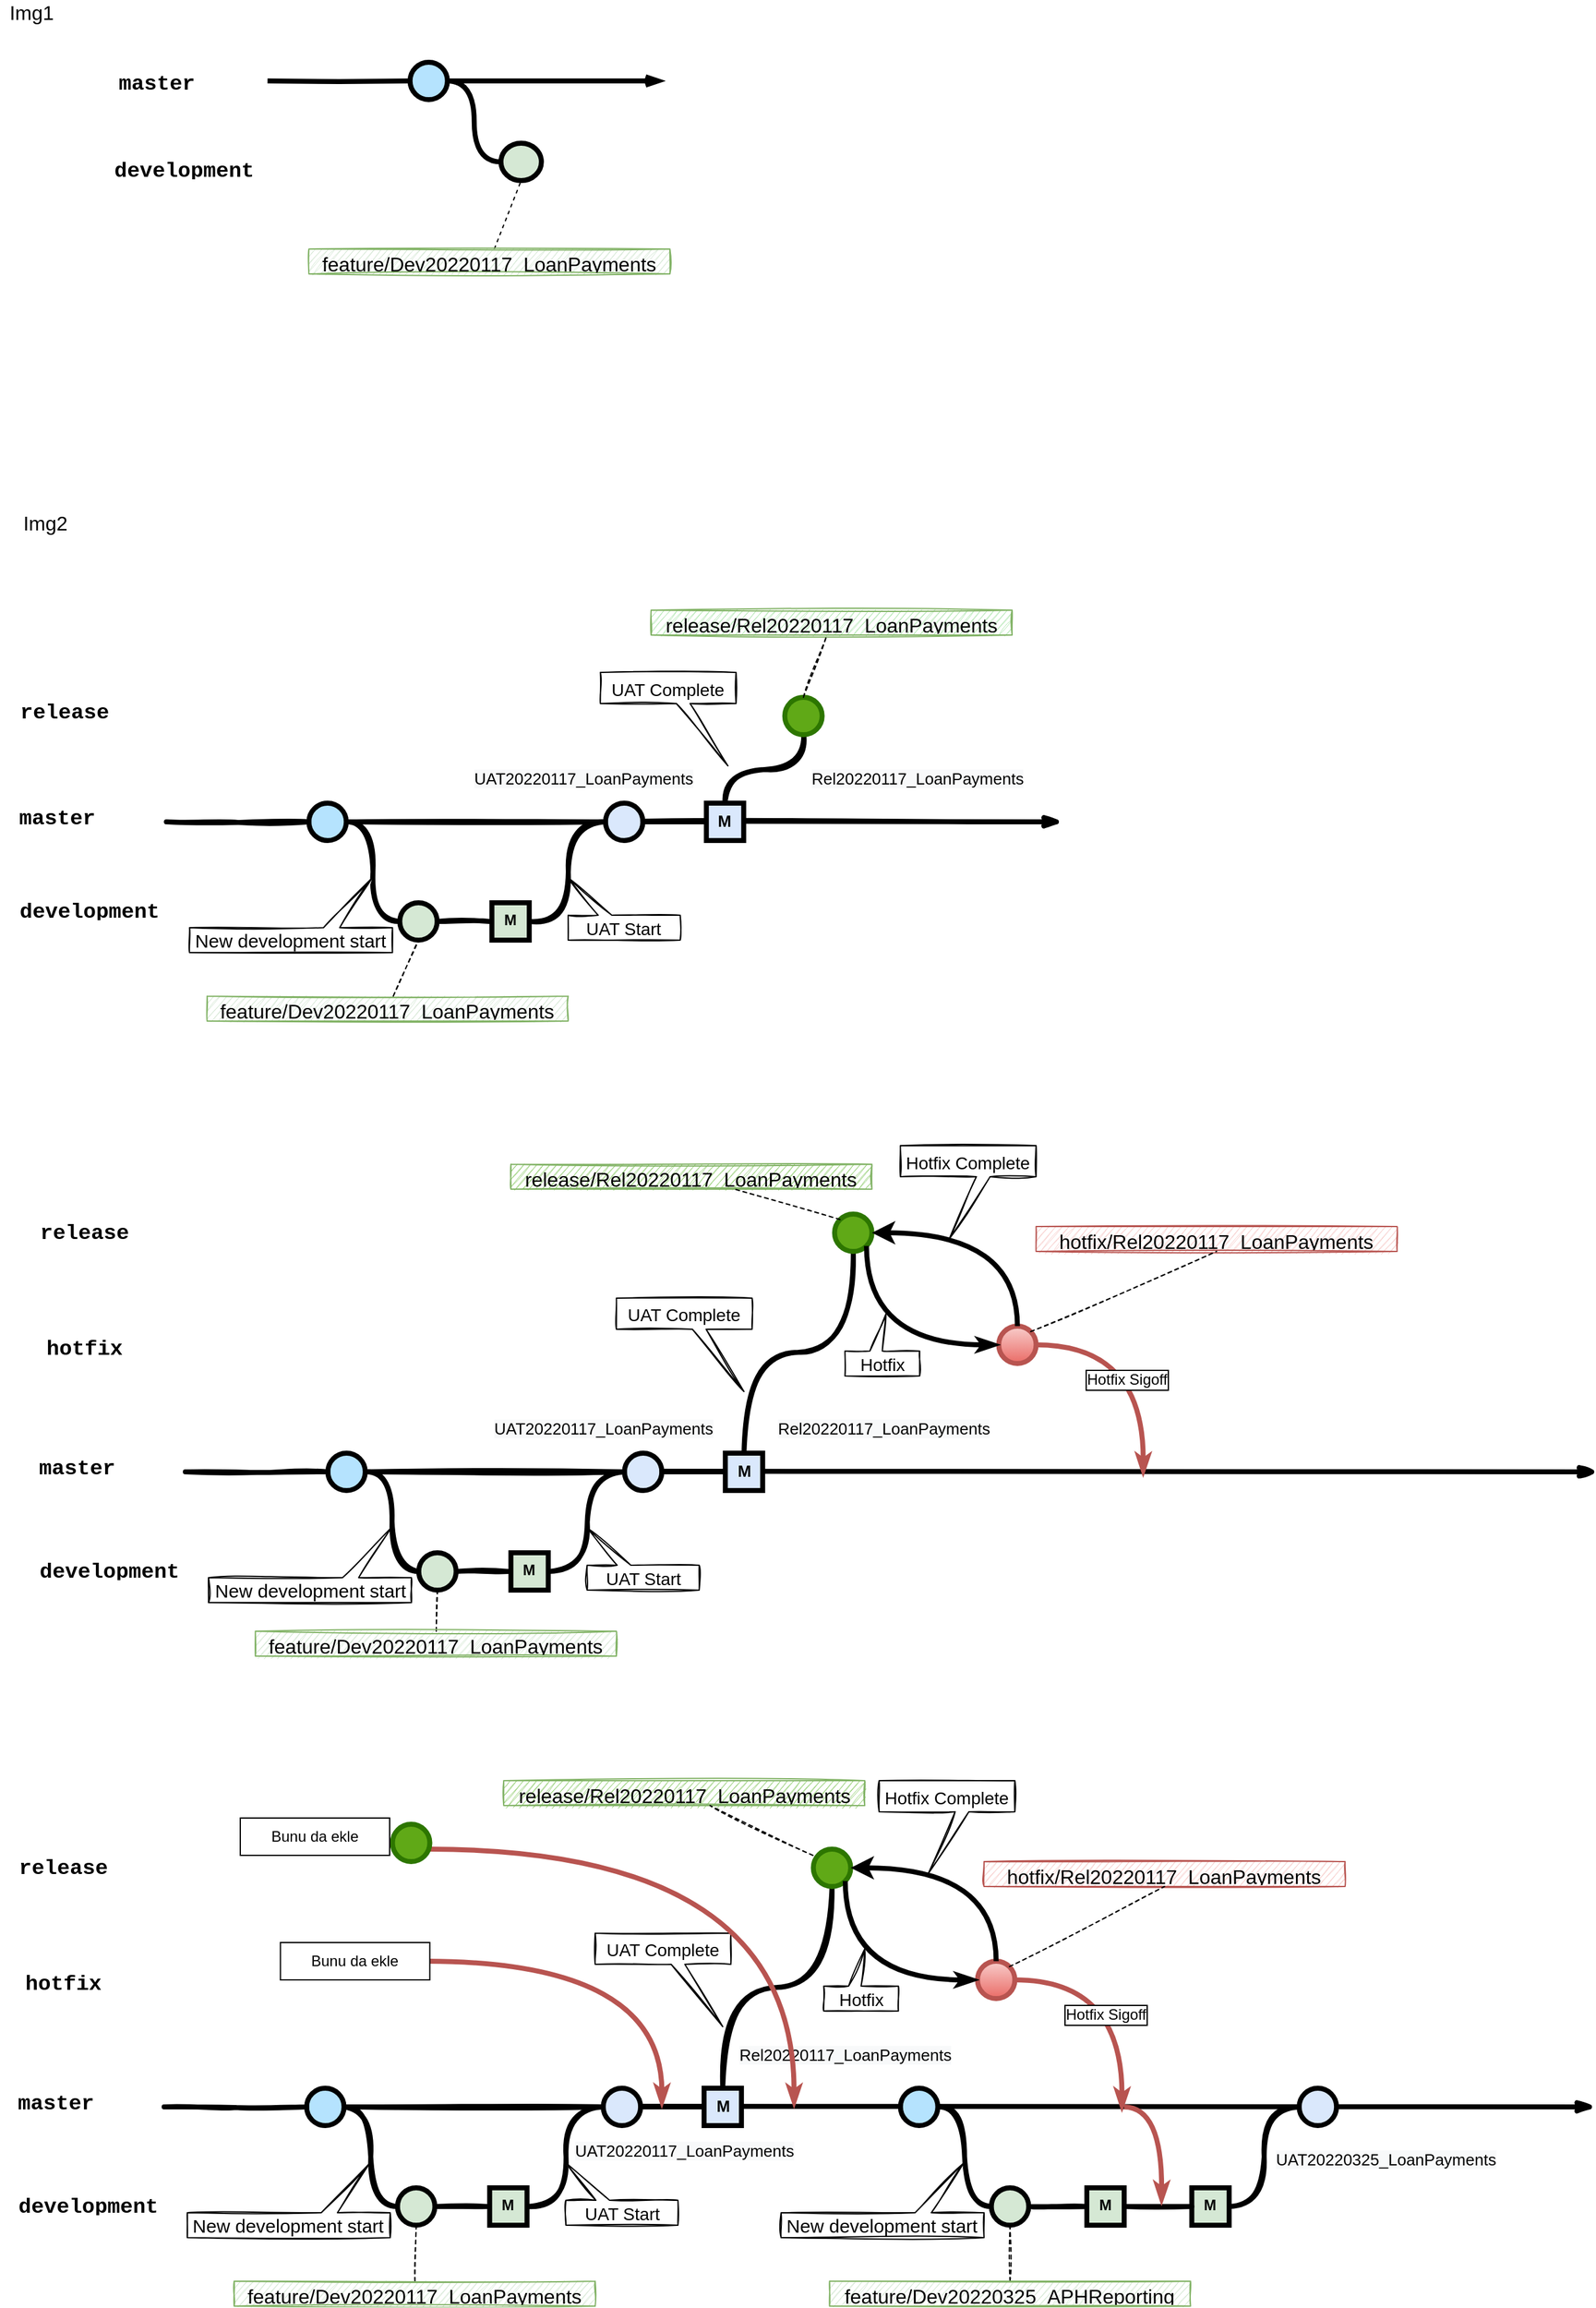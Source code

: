 <mxfile version="16.2.4" type="github" pages="2">
  <diagram id="ZxHcsco9b7L7-rvQ7Xql" name="Page-1">
    <mxGraphModel dx="1367" dy="790" grid="1" gridSize="10" guides="1" tooltips="1" connect="1" arrows="1" fold="1" page="1" pageScale="1" pageWidth="827" pageHeight="1169" math="0" shadow="0">
      <root>
        <mxCell id="84KTpsVSsy3dv5a97gq0-0" />
        <mxCell id="84KTpsVSsy3dv5a97gq0-1" parent="84KTpsVSsy3dv5a97gq0-0" />
        <mxCell id="VHExa22E0oMRANANASpj-0" value="" style="endArrow=none;html=1;strokeWidth=1;fontFamily=Courier New;fontColor=#009900;entryX=0.5;entryY=1;entryDx=0;entryDy=0;entryPerimeter=0;dashed=1;endFill=0;" parent="84KTpsVSsy3dv5a97gq0-1" source="ULyehuTYYwsjFRRzDHKz-90" target="VHExa22E0oMRANANASpj-7" edge="1">
          <mxGeometry width="50" height="50" relative="1" as="geometry">
            <mxPoint x="1248.01" y="220" as="sourcePoint" />
            <mxPoint x="1248.17" y="185" as="targetPoint" />
          </mxGeometry>
        </mxCell>
        <mxCell id="VHExa22E0oMRANANASpj-2" value="" style="edgeStyle=orthogonalEdgeStyle;rounded=0;html=1;jettySize=auto;orthogonalLoop=1;plain-blue;endArrow=openThin;endFill=0;strokeWidth=4;strokeColor=#000000;" parent="84KTpsVSsy3dv5a97gq0-1" source="VHExa22E0oMRANANASpj-4" edge="1">
          <mxGeometry x="1186.38" y="95" as="geometry">
            <mxPoint x="1360" y="95" as="targetPoint" />
          </mxGeometry>
        </mxCell>
        <mxCell id="VHExa22E0oMRANANASpj-3" style="edgeStyle=orthogonalEdgeStyle;curved=1;rounded=0;html=1;exitX=1;exitY=0.5;exitPerimeter=0;entryX=0;entryY=0.5;entryPerimeter=0;endArrow=none;endFill=0;jettySize=auto;orthogonalLoop=1;strokeWidth=4;fontSize=15;" parent="84KTpsVSsy3dv5a97gq0-1" source="VHExa22E0oMRANANASpj-4" target="VHExa22E0oMRANANASpj-7" edge="1">
          <mxGeometry relative="1" as="geometry" />
        </mxCell>
        <mxCell id="VHExa22E0oMRANANASpj-4" value="" style="verticalLabelPosition=bottom;verticalAlign=top;html=1;strokeWidth=4;shape=mxgraph.flowchart.on-page_reference;plain-blue;gradientColor=none;fillColor=#B5E3Fe;strokeColor=#000000;" parent="84KTpsVSsy3dv5a97gq0-1" vertex="1">
          <mxGeometry x="1156.38" y="80" width="30" height="30" as="geometry" />
        </mxCell>
        <mxCell id="VHExa22E0oMRANANASpj-5" value="" style="edgeStyle=orthogonalEdgeStyle;rounded=0;html=1;jettySize=auto;orthogonalLoop=1;strokeWidth=4;endArrow=none;endFill=0;" parent="84KTpsVSsy3dv5a97gq0-1" target="VHExa22E0oMRANANASpj-4" edge="1">
          <mxGeometry x="1086.38" y="95" as="geometry">
            <mxPoint x="1041.88" y="95" as="sourcePoint" />
          </mxGeometry>
        </mxCell>
        <mxCell id="VHExa22E0oMRANANASpj-6" value="&lt;font style=&quot;font-size: 17px&quot;&gt;master&lt;/font&gt;" style="text;html=1;strokeColor=none;fillColor=none;align=center;verticalAlign=middle;whiteSpace=wrap;overflow=hidden;fontSize=14;fontStyle=1;fontFamily=Courier New;" parent="84KTpsVSsy3dv5a97gq0-1" vertex="1">
          <mxGeometry x="918.38" y="85" width="70" height="20" as="geometry" />
        </mxCell>
        <mxCell id="VHExa22E0oMRANANASpj-7" value="" style="verticalLabelPosition=bottom;verticalAlign=top;html=1;strokeWidth=4;shape=mxgraph.flowchart.on-page_reference;plain-purple;gradientColor=none;strokeColor=#000000;fillColor=#D5E8D4;" parent="84KTpsVSsy3dv5a97gq0-1" vertex="1">
          <mxGeometry x="1229.38" y="145" width="32.5" height="30" as="geometry" />
        </mxCell>
        <mxCell id="VHExa22E0oMRANANASpj-9" value="&lt;font style=&quot;font-size: 17px&quot;&gt;development&lt;br&gt;&lt;/font&gt;" style="text;html=1;strokeColor=none;fillColor=none;align=center;verticalAlign=middle;whiteSpace=wrap;overflow=hidden;fontSize=14;fontStyle=1;fontFamily=Courier New;" parent="84KTpsVSsy3dv5a97gq0-1" vertex="1">
          <mxGeometry x="908.38" y="155" width="133.5" height="20" as="geometry" />
        </mxCell>
        <mxCell id="VHExa22E0oMRANANASpj-10" value="Img1" style="text;html=1;align=center;verticalAlign=middle;resizable=0;points=[];autosize=1;strokeColor=none;fillColor=none;fontSize=16;" parent="84KTpsVSsy3dv5a97gq0-1" vertex="1">
          <mxGeometry x="827" y="30" width="50" height="20" as="geometry" />
        </mxCell>
        <mxCell id="jlc7M-yRpXKQTq9MkuZx-2" value="" style="edgeStyle=orthogonalEdgeStyle;rounded=0;html=1;jettySize=auto;orthogonalLoop=1;plain-blue;endArrow=none;endFill=0;strokeWidth=4;strokeColor=#000000;sketch=1;" parent="84KTpsVSsy3dv5a97gq0-1" source="jlc7M-yRpXKQTq9MkuZx-4" target="jlc7M-yRpXKQTq9MkuZx-6" edge="1">
          <mxGeometry x="1105.13" y="690" as="geometry" />
        </mxCell>
        <mxCell id="jlc7M-yRpXKQTq9MkuZx-3" style="edgeStyle=orthogonalEdgeStyle;curved=1;rounded=0;html=1;exitX=1;exitY=0.5;exitPerimeter=0;entryX=0;entryY=0.5;entryPerimeter=0;endArrow=none;endFill=0;jettySize=auto;orthogonalLoop=1;strokeWidth=4;fontSize=15;sketch=1;" parent="84KTpsVSsy3dv5a97gq0-1" source="jlc7M-yRpXKQTq9MkuZx-4" target="jlc7M-yRpXKQTq9MkuZx-11" edge="1">
          <mxGeometry relative="1" as="geometry" />
        </mxCell>
        <mxCell id="jlc7M-yRpXKQTq9MkuZx-4" value="" style="verticalLabelPosition=bottom;verticalAlign=top;html=1;strokeWidth=4;shape=mxgraph.flowchart.on-page_reference;plain-blue;gradientColor=none;fillColor=#B5E3Fe;strokeColor=#000000;" parent="84KTpsVSsy3dv5a97gq0-1" vertex="1">
          <mxGeometry x="1075.13" y="675" width="30" height="30" as="geometry" />
        </mxCell>
        <mxCell id="jlc7M-yRpXKQTq9MkuZx-5" value="" style="edgeStyle=orthogonalEdgeStyle;curved=1;rounded=0;orthogonalLoop=1;jettySize=auto;html=1;endArrow=none;endFill=0;strokeWidth=4;fontFamily=Courier New;fontSize=16;" parent="84KTpsVSsy3dv5a97gq0-1" source="jlc7M-yRpXKQTq9MkuZx-6" edge="1">
          <mxGeometry relative="1" as="geometry">
            <mxPoint x="1394.38" y="690" as="targetPoint" />
          </mxGeometry>
        </mxCell>
        <mxCell id="jlc7M-yRpXKQTq9MkuZx-6" value="" style="verticalLabelPosition=bottom;verticalAlign=top;html=1;strokeWidth=4;shape=mxgraph.flowchart.on-page_reference;plain-blue;gradientColor=none;strokeColor=#000000;" parent="84KTpsVSsy3dv5a97gq0-1" vertex="1">
          <mxGeometry x="1313.38" y="675" width="30" height="30" as="geometry" />
        </mxCell>
        <mxCell id="jlc7M-yRpXKQTq9MkuZx-7" value="" style="edgeStyle=orthogonalEdgeStyle;curved=1;rounded=0;orthogonalLoop=1;jettySize=auto;html=1;endArrow=openThin;endFill=0;strokeWidth=4;fontFamily=Courier New;fontSize=16;startArrow=none;startFill=0;sketch=1;" parent="84KTpsVSsy3dv5a97gq0-1" edge="1">
          <mxGeometry relative="1" as="geometry">
            <mxPoint x="1343.38" y="689.5" as="sourcePoint" />
            <mxPoint x="1680" y="690" as="targetPoint" />
            <Array as="points">
              <mxPoint x="1480.63" y="690" />
              <mxPoint x="1480.63" y="690" />
            </Array>
          </mxGeometry>
        </mxCell>
        <mxCell id="jlc7M-yRpXKQTq9MkuZx-8" value="" style="edgeStyle=orthogonalEdgeStyle;rounded=0;html=1;jettySize=auto;orthogonalLoop=1;strokeWidth=4;endArrow=none;endFill=0;sketch=1;" parent="84KTpsVSsy3dv5a97gq0-1" target="jlc7M-yRpXKQTq9MkuZx-4" edge="1">
          <mxGeometry x="1005.13" y="690" as="geometry">
            <mxPoint x="960.63" y="690" as="sourcePoint" />
          </mxGeometry>
        </mxCell>
        <mxCell id="jlc7M-yRpXKQTq9MkuZx-10" style="edgeStyle=orthogonalEdgeStyle;curved=1;rounded=0;html=1;exitX=1;exitY=0.5;exitPerimeter=0;entryX=0;entryY=0.5;entryPerimeter=0;endArrow=none;endFill=0;jettySize=auto;orthogonalLoop=1;strokeWidth=4;fontSize=15;sketch=1;" parent="84KTpsVSsy3dv5a97gq0-1" source="jlc7M-yRpXKQTq9MkuZx-11" edge="1">
          <mxGeometry relative="1" as="geometry">
            <mxPoint x="1220.13" y="770" as="targetPoint" />
          </mxGeometry>
        </mxCell>
        <mxCell id="jlc7M-yRpXKQTq9MkuZx-11" value="" style="verticalLabelPosition=bottom;verticalAlign=top;html=1;strokeWidth=4;shape=mxgraph.flowchart.on-page_reference;plain-purple;gradientColor=none;strokeColor=#000000;fillColor=#D5E8D4;" parent="84KTpsVSsy3dv5a97gq0-1" vertex="1">
          <mxGeometry x="1148.13" y="755" width="30" height="30" as="geometry" />
        </mxCell>
        <mxCell id="jlc7M-yRpXKQTq9MkuZx-12" style="edgeStyle=orthogonalEdgeStyle;curved=1;rounded=0;html=1;entryX=0;entryY=0.5;entryPerimeter=0;endArrow=none;endFill=0;jettySize=auto;orthogonalLoop=1;strokeWidth=4;fontSize=15;sketch=1;" parent="84KTpsVSsy3dv5a97gq0-1" target="jlc7M-yRpXKQTq9MkuZx-6" edge="1">
          <mxGeometry relative="1" as="geometry">
            <mxPoint x="1252.63" y="770" as="sourcePoint" />
          </mxGeometry>
        </mxCell>
        <mxCell id="jlc7M-yRpXKQTq9MkuZx-17" value="&lt;b&gt;M&lt;/b&gt;" style="whiteSpace=wrap;html=1;verticalAlign=top;fillColor=#D5E8D4;strokeColor=#000000;strokeWidth=4;gradientColor=none;" parent="84KTpsVSsy3dv5a97gq0-1" vertex="1">
          <mxGeometry x="1222.13" y="755" width="30" height="30" as="geometry" />
        </mxCell>
        <mxCell id="jlc7M-yRpXKQTq9MkuZx-20" value="&lt;div&gt;&lt;b&gt;&lt;font style=&quot;font-size: 13px&quot;&gt;M&lt;/font&gt;&lt;/b&gt;&lt;/div&gt;" style="whiteSpace=wrap;html=1;verticalAlign=top;fillColor=#DAE8FC;strokeColor=#000000;strokeWidth=4;gradientColor=none;align=center;" parent="84KTpsVSsy3dv5a97gq0-1" vertex="1">
          <mxGeometry x="1394.38" y="675" width="30" height="30" as="geometry" />
        </mxCell>
        <mxCell id="jlc7M-yRpXKQTq9MkuZx-21" value="" style="edgeStyle=orthogonalEdgeStyle;curved=1;rounded=0;orthogonalLoop=1;jettySize=auto;html=1;endArrow=none;endFill=0;strokeWidth=4;fontFamily=Courier New;fontSize=16;exitX=0.5;exitY=0;exitDx=0;exitDy=0;sketch=1;" parent="84KTpsVSsy3dv5a97gq0-1" source="jlc7M-yRpXKQTq9MkuZx-20" edge="1">
          <mxGeometry relative="1" as="geometry">
            <mxPoint x="1434.38" y="700" as="sourcePoint" />
            <mxPoint x="1472.63" y="620" as="targetPoint" />
          </mxGeometry>
        </mxCell>
        <mxCell id="jlc7M-yRpXKQTq9MkuZx-22" value="" style="verticalLabelPosition=bottom;verticalAlign=top;html=1;strokeWidth=4;shape=mxgraph.flowchart.on-page_reference;strokeColor=#2D7600;fillColor=#60a917;fontColor=#ffffff;" parent="84KTpsVSsy3dv5a97gq0-1" vertex="1">
          <mxGeometry x="1457.38" y="590" width="30" height="30" as="geometry" />
        </mxCell>
        <mxCell id="jlc7M-yRpXKQTq9MkuZx-42" value="&lt;font style=&quot;font-size: 17px&quot;&gt;master&lt;/font&gt;" style="text;html=1;strokeColor=none;fillColor=none;align=center;verticalAlign=middle;whiteSpace=wrap;overflow=hidden;fontSize=14;fontStyle=1;fontFamily=Courier New;" parent="84KTpsVSsy3dv5a97gq0-1" vertex="1">
          <mxGeometry x="838.38" y="675" width="70" height="20" as="geometry" />
        </mxCell>
        <mxCell id="jlc7M-yRpXKQTq9MkuZx-43" value="&lt;font style=&quot;font-size: 17px&quot;&gt;development&lt;/font&gt;" style="text;html=1;strokeColor=none;fillColor=none;align=center;verticalAlign=middle;whiteSpace=wrap;overflow=hidden;fontSize=14;fontStyle=1;fontFamily=Courier New;" parent="84KTpsVSsy3dv5a97gq0-1" vertex="1">
          <mxGeometry x="838.38" y="750" width="121.62" height="20" as="geometry" />
        </mxCell>
        <mxCell id="jlc7M-yRpXKQTq9MkuZx-44" value="&lt;font style=&quot;font-size: 17px&quot;&gt;release&lt;/font&gt;" style="text;html=1;strokeColor=none;fillColor=none;align=center;verticalAlign=middle;whiteSpace=wrap;overflow=hidden;fontSize=14;fontStyle=1;fontFamily=Courier New;" parent="84KTpsVSsy3dv5a97gq0-1" vertex="1">
          <mxGeometry x="838.38" y="590" width="81.62" height="20" as="geometry" />
        </mxCell>
        <mxCell id="jlc7M-yRpXKQTq9MkuZx-47" value="&lt;font style=&quot;font-size: 15px&quot;&gt;New development start&lt;/font&gt;" style="shape=callout;whiteSpace=wrap;html=1;perimeter=calloutPerimeter;fontSize=16;position2=0.1;rotation=0;base=13;size=40;position=0.26;snapToPoint=0;rounded=0;shadow=0;sketch=1;direction=west;" parent="84KTpsVSsy3dv5a97gq0-1" vertex="1">
          <mxGeometry x="979.25" y="735" width="163" height="60" as="geometry" />
        </mxCell>
        <mxCell id="jlc7M-yRpXKQTq9MkuZx-49" value="&lt;font style=&quot;font-size: 14px&quot;&gt;UAT Start&lt;/font&gt;" style="shape=callout;whiteSpace=wrap;html=1;perimeter=calloutPerimeter;fontSize=16;position2=1;rotation=0;base=11;size=30;position=0.61;snapToPoint=0;rounded=0;shadow=0;sketch=1;direction=west;arcSize=15;" parent="84KTpsVSsy3dv5a97gq0-1" vertex="1">
          <mxGeometry x="1283.38" y="735" width="90" height="50" as="geometry" />
        </mxCell>
        <mxCell id="jlc7M-yRpXKQTq9MkuZx-50" value="&lt;font style=&quot;font-size: 14px&quot;&gt;UAT Complete&lt;/font&gt;" style="shape=callout;whiteSpace=wrap;html=1;perimeter=calloutPerimeter;fontSize=16;position2=0.94;rotation=0;base=11;size=50;position=0.56;snapToPoint=0;rounded=0;shadow=0;sketch=1;direction=east;arcSize=15;" parent="84KTpsVSsy3dv5a97gq0-1" vertex="1">
          <mxGeometry x="1309.25" y="570" width="109" height="75" as="geometry" />
        </mxCell>
        <mxCell id="jlc7M-yRpXKQTq9MkuZx-60" style="rounded=0;sketch=1;orthogonalLoop=1;jettySize=auto;html=1;entryX=0.5;entryY=1;entryDx=0;entryDy=0;entryPerimeter=0;fontSize=15;endArrow=none;endFill=0;dashed=1;" parent="84KTpsVSsy3dv5a97gq0-1" source="jlc7M-yRpXKQTq9MkuZx-54" target="jlc7M-yRpXKQTq9MkuZx-11" edge="1">
          <mxGeometry relative="1" as="geometry" />
        </mxCell>
        <mxCell id="jlc7M-yRpXKQTq9MkuZx-54" value="&lt;span style=&quot;font-size: 16px&quot;&gt;feature/Dev20220117_LoanPayments&lt;/span&gt;" style="text;html=1;strokeColor=#82b366;fillColor=#d5e8d4;align=center;verticalAlign=middle;whiteSpace=wrap;overflow=hidden;rounded=0;shadow=0;sketch=1;fontSize=15;" parent="84KTpsVSsy3dv5a97gq0-1" vertex="1">
          <mxGeometry x="993.38" y="830" width="290" height="20" as="geometry" />
        </mxCell>
        <mxCell id="Yfrm37MvhDvbOV5HHXXn-0" value="&lt;span style=&quot;text-align: center ; background-color: rgb(248 , 249 , 250)&quot;&gt;UAT20220117_LoanPayments&lt;/span&gt;" style="shape=image;html=1;verticalAlign=middle;verticalLabelPosition=middle;labelBackgroundColor=#ffffff;imageAspect=0;aspect=fixed;image=https://cdn1.iconfinder.com/data/icons/32-soft-media-icons--Vol-2/33/tag.png;rounded=0;shadow=0;sketch=1;fontSize=13;fillColor=none;gradientColor=none;direction=east;rotation=0;textDirection=ltr;labelPosition=right;align=left;" parent="84KTpsVSsy3dv5a97gq0-1" vertex="1">
          <mxGeometry x="1186.38" y="645" width="20" height="20" as="geometry" />
        </mxCell>
        <mxCell id="Yfrm37MvhDvbOV5HHXXn-1" value="&lt;span style=&quot;text-align: center ; background-color: rgb(248 , 249 , 250)&quot;&gt;Rel20220117_LoanPayments&lt;/span&gt;" style="shape=image;html=1;verticalAlign=middle;verticalLabelPosition=middle;labelBackgroundColor=#ffffff;imageAspect=0;aspect=fixed;image=https://cdn1.iconfinder.com/data/icons/32-soft-media-icons--Vol-2/33/tag.png;rounded=0;shadow=0;sketch=1;fontSize=13;fillColor=none;gradientColor=none;direction=east;rotation=0;textDirection=ltr;labelPosition=right;align=left;" parent="84KTpsVSsy3dv5a97gq0-1" vertex="1">
          <mxGeometry x="1457.38" y="645" width="20" height="20" as="geometry" />
        </mxCell>
        <mxCell id="Yfrm37MvhDvbOV5HHXXn-2" value="&lt;span style=&quot;font-size: 16px&quot;&gt;release/Rel20220117_LoanPayments&lt;/span&gt;" style="text;html=1;strokeColor=#82b366;fillColor=#B3E8B3;align=center;verticalAlign=middle;whiteSpace=wrap;overflow=hidden;rounded=0;shadow=0;sketch=1;fontSize=15;" parent="84KTpsVSsy3dv5a97gq0-1" vertex="1">
          <mxGeometry x="1350" y="520" width="290" height="20" as="geometry" />
        </mxCell>
        <mxCell id="Yfrm37MvhDvbOV5HHXXn-3" style="rounded=0;sketch=1;orthogonalLoop=1;jettySize=auto;html=1;fontSize=15;endArrow=none;endFill=0;dashed=1;exitX=0.5;exitY=0;exitDx=0;exitDy=0;exitPerimeter=0;" parent="84KTpsVSsy3dv5a97gq0-1" source="jlc7M-yRpXKQTq9MkuZx-22" target="Yfrm37MvhDvbOV5HHXXn-2" edge="1">
          <mxGeometry relative="1" as="geometry">
            <mxPoint x="1477.38" y="585" as="sourcePoint" />
            <mxPoint x="1497.63" y="540" as="targetPoint" />
          </mxGeometry>
        </mxCell>
        <mxCell id="Yfrm37MvhDvbOV5HHXXn-4" value="" style="edgeStyle=orthogonalEdgeStyle;rounded=0;html=1;jettySize=auto;orthogonalLoop=1;plain-blue;endArrow=none;endFill=0;strokeWidth=4;strokeColor=#000000;sketch=1;" parent="84KTpsVSsy3dv5a97gq0-1" source="Yfrm37MvhDvbOV5HHXXn-6" target="Yfrm37MvhDvbOV5HHXXn-8" edge="1">
          <mxGeometry x="1120.38" y="1212" as="geometry" />
        </mxCell>
        <mxCell id="Yfrm37MvhDvbOV5HHXXn-5" style="edgeStyle=orthogonalEdgeStyle;curved=1;rounded=0;html=1;exitX=1;exitY=0.5;exitPerimeter=0;entryX=0;entryY=0.5;entryPerimeter=0;endArrow=none;endFill=0;jettySize=auto;orthogonalLoop=1;strokeWidth=4;fontSize=15;sketch=1;" parent="84KTpsVSsy3dv5a97gq0-1" source="Yfrm37MvhDvbOV5HHXXn-6" target="Yfrm37MvhDvbOV5HHXXn-12" edge="1">
          <mxGeometry relative="1" as="geometry" />
        </mxCell>
        <mxCell id="Yfrm37MvhDvbOV5HHXXn-6" value="" style="verticalLabelPosition=bottom;verticalAlign=top;html=1;strokeWidth=4;shape=mxgraph.flowchart.on-page_reference;plain-blue;gradientColor=none;fillColor=#B5E3Fe;strokeColor=#000000;" parent="84KTpsVSsy3dv5a97gq0-1" vertex="1">
          <mxGeometry x="1090.38" y="1197" width="30" height="30" as="geometry" />
        </mxCell>
        <mxCell id="Yfrm37MvhDvbOV5HHXXn-7" value="" style="edgeStyle=orthogonalEdgeStyle;curved=1;rounded=0;orthogonalLoop=1;jettySize=auto;html=1;endArrow=none;endFill=0;strokeWidth=4;fontFamily=Courier New;fontSize=16;" parent="84KTpsVSsy3dv5a97gq0-1" source="Yfrm37MvhDvbOV5HHXXn-8" edge="1">
          <mxGeometry relative="1" as="geometry">
            <mxPoint x="1409.63" y="1212" as="targetPoint" />
          </mxGeometry>
        </mxCell>
        <mxCell id="Yfrm37MvhDvbOV5HHXXn-8" value="" style="verticalLabelPosition=bottom;verticalAlign=top;html=1;strokeWidth=4;shape=mxgraph.flowchart.on-page_reference;plain-blue;gradientColor=none;strokeColor=#000000;" parent="84KTpsVSsy3dv5a97gq0-1" vertex="1">
          <mxGeometry x="1328.63" y="1197" width="30" height="30" as="geometry" />
        </mxCell>
        <mxCell id="Yfrm37MvhDvbOV5HHXXn-9" value="" style="edgeStyle=orthogonalEdgeStyle;curved=1;rounded=0;orthogonalLoop=1;jettySize=auto;html=1;endArrow=openThin;endFill=0;strokeWidth=4;fontFamily=Courier New;fontSize=16;startArrow=none;startFill=0;sketch=1;" parent="84KTpsVSsy3dv5a97gq0-1" edge="1">
          <mxGeometry relative="1" as="geometry">
            <mxPoint x="1358.63" y="1211.5" as="sourcePoint" />
            <mxPoint x="2110" y="1212" as="targetPoint" />
            <Array as="points">
              <mxPoint x="1495.88" y="1212" />
              <mxPoint x="1495.88" y="1212" />
            </Array>
          </mxGeometry>
        </mxCell>
        <mxCell id="Yfrm37MvhDvbOV5HHXXn-10" value="" style="edgeStyle=orthogonalEdgeStyle;rounded=0;html=1;jettySize=auto;orthogonalLoop=1;strokeWidth=4;endArrow=none;endFill=0;sketch=1;" parent="84KTpsVSsy3dv5a97gq0-1" target="Yfrm37MvhDvbOV5HHXXn-6" edge="1">
          <mxGeometry x="1020.38" y="1212" as="geometry">
            <mxPoint x="975.88" y="1212" as="sourcePoint" />
          </mxGeometry>
        </mxCell>
        <mxCell id="Yfrm37MvhDvbOV5HHXXn-11" style="edgeStyle=orthogonalEdgeStyle;curved=1;rounded=0;html=1;exitX=1;exitY=0.5;exitPerimeter=0;entryX=0;entryY=0.5;entryPerimeter=0;endArrow=none;endFill=0;jettySize=auto;orthogonalLoop=1;strokeWidth=4;fontSize=15;sketch=1;" parent="84KTpsVSsy3dv5a97gq0-1" source="Yfrm37MvhDvbOV5HHXXn-12" edge="1">
          <mxGeometry relative="1" as="geometry">
            <mxPoint x="1235.38" y="1292" as="targetPoint" />
          </mxGeometry>
        </mxCell>
        <mxCell id="Yfrm37MvhDvbOV5HHXXn-12" value="" style="verticalLabelPosition=bottom;verticalAlign=top;html=1;strokeWidth=4;shape=mxgraph.flowchart.on-page_reference;plain-purple;gradientColor=none;strokeColor=#000000;fillColor=#D5E8D4;" parent="84KTpsVSsy3dv5a97gq0-1" vertex="1">
          <mxGeometry x="1163.38" y="1277" width="30" height="30" as="geometry" />
        </mxCell>
        <mxCell id="Yfrm37MvhDvbOV5HHXXn-13" style="edgeStyle=orthogonalEdgeStyle;curved=1;rounded=0;html=1;entryX=0;entryY=0.5;entryPerimeter=0;endArrow=none;endFill=0;jettySize=auto;orthogonalLoop=1;strokeWidth=4;fontSize=15;sketch=1;" parent="84KTpsVSsy3dv5a97gq0-1" target="Yfrm37MvhDvbOV5HHXXn-8" edge="1">
          <mxGeometry relative="1" as="geometry">
            <mxPoint x="1267.88" y="1292" as="sourcePoint" />
          </mxGeometry>
        </mxCell>
        <mxCell id="Yfrm37MvhDvbOV5HHXXn-14" value="&lt;b&gt;M&lt;/b&gt;" style="whiteSpace=wrap;html=1;verticalAlign=top;fillColor=#D5E8D4;strokeColor=#000000;strokeWidth=4;gradientColor=none;" parent="84KTpsVSsy3dv5a97gq0-1" vertex="1">
          <mxGeometry x="1237.38" y="1277" width="30" height="30" as="geometry" />
        </mxCell>
        <mxCell id="Yfrm37MvhDvbOV5HHXXn-15" value="&lt;div&gt;&lt;b&gt;&lt;font style=&quot;font-size: 13px&quot;&gt;M&lt;/font&gt;&lt;/b&gt;&lt;/div&gt;" style="whiteSpace=wrap;html=1;verticalAlign=top;fillColor=#DAE8FC;strokeColor=#000000;strokeWidth=4;gradientColor=none;align=center;" parent="84KTpsVSsy3dv5a97gq0-1" vertex="1">
          <mxGeometry x="1409.63" y="1197" width="30" height="30" as="geometry" />
        </mxCell>
        <mxCell id="Yfrm37MvhDvbOV5HHXXn-16" value="" style="edgeStyle=orthogonalEdgeStyle;curved=1;rounded=0;orthogonalLoop=1;jettySize=auto;html=1;endArrow=none;endFill=0;strokeWidth=4;fontFamily=Courier New;fontSize=16;exitX=0.5;exitY=0;exitDx=0;exitDy=0;sketch=1;entryX=0.5;entryY=1;entryDx=0;entryDy=0;entryPerimeter=0;" parent="84KTpsVSsy3dv5a97gq0-1" source="Yfrm37MvhDvbOV5HHXXn-15" target="Yfrm37MvhDvbOV5HHXXn-17" edge="1">
          <mxGeometry relative="1" as="geometry">
            <mxPoint x="1449.63" y="1165" as="sourcePoint" />
            <mxPoint x="1487.88" y="1085" as="targetPoint" />
          </mxGeometry>
        </mxCell>
        <mxCell id="Yfrm37MvhDvbOV5HHXXn-17" value="" style="verticalLabelPosition=bottom;verticalAlign=top;html=1;strokeWidth=4;shape=mxgraph.flowchart.on-page_reference;strokeColor=#2D7600;fillColor=#60a917;fontColor=#ffffff;" parent="84KTpsVSsy3dv5a97gq0-1" vertex="1">
          <mxGeometry x="1497.38" y="1005" width="30" height="30" as="geometry" />
        </mxCell>
        <mxCell id="Yfrm37MvhDvbOV5HHXXn-18" value="&lt;font style=&quot;font-size: 17px&quot;&gt;master&lt;/font&gt;" style="text;html=1;strokeColor=none;fillColor=none;align=center;verticalAlign=middle;whiteSpace=wrap;overflow=hidden;fontSize=14;fontStyle=1;fontFamily=Courier New;" parent="84KTpsVSsy3dv5a97gq0-1" vertex="1">
          <mxGeometry x="853.63" y="1197" width="70" height="20" as="geometry" />
        </mxCell>
        <mxCell id="Yfrm37MvhDvbOV5HHXXn-19" value="&lt;font style=&quot;font-size: 17px&quot;&gt;development&lt;/font&gt;" style="text;html=1;strokeColor=none;fillColor=none;align=center;verticalAlign=middle;whiteSpace=wrap;overflow=hidden;fontSize=14;fontStyle=1;fontFamily=Courier New;" parent="84KTpsVSsy3dv5a97gq0-1" vertex="1">
          <mxGeometry x="853.63" y="1280" width="121.62" height="20" as="geometry" />
        </mxCell>
        <mxCell id="Yfrm37MvhDvbOV5HHXXn-20" value="&lt;font style=&quot;font-size: 17px&quot;&gt;release&lt;/font&gt;" style="text;html=1;strokeColor=none;fillColor=none;align=center;verticalAlign=middle;whiteSpace=wrap;overflow=hidden;fontSize=14;fontStyle=1;fontFamily=Courier New;" parent="84KTpsVSsy3dv5a97gq0-1" vertex="1">
          <mxGeometry x="853.63" y="1008" width="81.62" height="20" as="geometry" />
        </mxCell>
        <mxCell id="Yfrm37MvhDvbOV5HHXXn-21" value="&lt;font style=&quot;font-size: 15px&quot;&gt;New development start&lt;/font&gt;" style="shape=callout;whiteSpace=wrap;html=1;perimeter=calloutPerimeter;fontSize=16;position2=0.1;rotation=0;base=13;size=40;position=0.26;snapToPoint=0;rounded=0;shadow=0;sketch=1;direction=west;" parent="84KTpsVSsy3dv5a97gq0-1" vertex="1">
          <mxGeometry x="994.5" y="1257" width="163" height="60" as="geometry" />
        </mxCell>
        <mxCell id="Yfrm37MvhDvbOV5HHXXn-22" value="&lt;font style=&quot;font-size: 14px&quot;&gt;UAT Start&lt;/font&gt;" style="shape=callout;whiteSpace=wrap;html=1;perimeter=calloutPerimeter;fontSize=16;position2=1;rotation=0;base=11;size=30;position=0.61;snapToPoint=0;rounded=0;shadow=0;sketch=1;direction=west;arcSize=15;" parent="84KTpsVSsy3dv5a97gq0-1" vertex="1">
          <mxGeometry x="1298.63" y="1257" width="90" height="50" as="geometry" />
        </mxCell>
        <mxCell id="Yfrm37MvhDvbOV5HHXXn-23" value="&lt;font style=&quot;font-size: 14px&quot;&gt;UAT Complete&lt;/font&gt;" style="shape=callout;whiteSpace=wrap;html=1;perimeter=calloutPerimeter;fontSize=16;position2=0.94;rotation=0;base=11;size=50;position=0.56;snapToPoint=0;rounded=0;shadow=0;sketch=1;direction=east;arcSize=15;" parent="84KTpsVSsy3dv5a97gq0-1" vertex="1">
          <mxGeometry x="1322.13" y="1072.5" width="109" height="75" as="geometry" />
        </mxCell>
        <mxCell id="Yfrm37MvhDvbOV5HHXXn-24" style="rounded=0;sketch=1;orthogonalLoop=1;jettySize=auto;html=1;entryX=0.5;entryY=1;entryDx=0;entryDy=0;entryPerimeter=0;fontSize=15;endArrow=none;endFill=0;dashed=1;" parent="84KTpsVSsy3dv5a97gq0-1" source="Yfrm37MvhDvbOV5HHXXn-25" target="Yfrm37MvhDvbOV5HHXXn-12" edge="1">
          <mxGeometry relative="1" as="geometry" />
        </mxCell>
        <mxCell id="Yfrm37MvhDvbOV5HHXXn-25" value="&lt;span style=&quot;font-size: 16px&quot;&gt;feature/Dev20220117_LoanPayments&lt;/span&gt;" style="text;html=1;strokeColor=#82b366;fillColor=#d5e8d4;align=center;verticalAlign=middle;whiteSpace=wrap;overflow=hidden;rounded=0;shadow=0;sketch=1;fontSize=15;" parent="84KTpsVSsy3dv5a97gq0-1" vertex="1">
          <mxGeometry x="1032.13" y="1340" width="290" height="20" as="geometry" />
        </mxCell>
        <mxCell id="Yfrm37MvhDvbOV5HHXXn-27" value="&lt;span style=&quot;text-align: center ; background-color: rgb(248 , 249 , 250)&quot;&gt;UAT20220117_LoanPayments&lt;/span&gt;" style="shape=image;html=1;verticalAlign=middle;verticalLabelPosition=middle;labelBackgroundColor=#ffffff;imageAspect=0;aspect=fixed;image=https://cdn1.iconfinder.com/data/icons/32-soft-media-icons--Vol-2/33/tag.png;rounded=0;shadow=0;sketch=1;fontSize=13;fillColor=none;gradientColor=none;direction=east;rotation=0;textDirection=ltr;labelPosition=right;align=left;" parent="84KTpsVSsy3dv5a97gq0-1" vertex="1">
          <mxGeometry x="1201.63" y="1167" width="20" height="20" as="geometry" />
        </mxCell>
        <mxCell id="Yfrm37MvhDvbOV5HHXXn-28" value="&lt;span style=&quot;text-align: center ; background-color: rgb(248 , 249 , 250)&quot;&gt;Rel20220117_LoanPayments&lt;/span&gt;" style="shape=image;html=1;verticalAlign=middle;verticalLabelPosition=middle;labelBackgroundColor=#ffffff;imageAspect=0;aspect=fixed;image=https://cdn1.iconfinder.com/data/icons/32-soft-media-icons--Vol-2/33/tag.png;rounded=0;shadow=0;sketch=1;fontSize=13;fillColor=none;gradientColor=none;direction=east;rotation=0;textDirection=ltr;labelPosition=right;align=left;" parent="84KTpsVSsy3dv5a97gq0-1" vertex="1">
          <mxGeometry x="1429.63" y="1167" width="20" height="20" as="geometry" />
        </mxCell>
        <mxCell id="Yfrm37MvhDvbOV5HHXXn-29" value="&lt;span style=&quot;font-size: 16px&quot;&gt;release/Rel20220117_LoanPayments&lt;/span&gt;" style="text;html=1;strokeColor=#82b366;fillColor=#97D077;align=center;verticalAlign=middle;whiteSpace=wrap;overflow=hidden;rounded=0;shadow=0;sketch=1;fontSize=15;" parent="84KTpsVSsy3dv5a97gq0-1" vertex="1">
          <mxGeometry x="1237.38" y="965" width="290" height="20" as="geometry" />
        </mxCell>
        <mxCell id="Yfrm37MvhDvbOV5HHXXn-30" style="rounded=0;sketch=1;orthogonalLoop=1;jettySize=auto;html=1;fontSize=15;endArrow=none;endFill=0;dashed=1;exitX=0.145;exitY=0.145;exitDx=0;exitDy=0;exitPerimeter=0;" parent="84KTpsVSsy3dv5a97gq0-1" source="Yfrm37MvhDvbOV5HHXXn-17" target="Yfrm37MvhDvbOV5HHXXn-29" edge="1">
          <mxGeometry relative="1" as="geometry">
            <mxPoint x="1492.63" y="1050" as="sourcePoint" />
            <mxPoint x="1512.88" y="1005" as="targetPoint" />
          </mxGeometry>
        </mxCell>
        <mxCell id="ULyehuTYYwsjFRRzDHKz-42" value="" style="verticalLabelPosition=bottom;verticalAlign=top;html=1;strokeWidth=4;shape=mxgraph.flowchart.on-page_reference;plain-blue;gradientColor=#EA6B66;strokeColor=#B85450;fillColor=#F8CECC;" parent="84KTpsVSsy3dv5a97gq0-1" vertex="1">
          <mxGeometry x="1629.25" y="1095" width="30" height="30" as="geometry" />
        </mxCell>
        <mxCell id="ULyehuTYYwsjFRRzDHKz-43" style="rounded=0;orthogonalLoop=1;jettySize=auto;html=1;exitX=0.855;exitY=0.855;exitDx=0;exitDy=0;exitPerimeter=0;entryX=0;entryY=0.5;entryDx=0;entryDy=0;entryPerimeter=0;endArrow=classicThin;endFill=1;strokeWidth=4;fontFamily=Courier New;fontColor=#009900;edgeStyle=orthogonalEdgeStyle;curved=1;" parent="84KTpsVSsy3dv5a97gq0-1" source="Yfrm37MvhDvbOV5HHXXn-17" target="ULyehuTYYwsjFRRzDHKz-42" edge="1">
          <mxGeometry relative="1" as="geometry">
            <mxPoint x="1575.25" y="1045.65" as="sourcePoint" />
            <mxPoint x="1643.6" y="1129" as="targetPoint" />
            <Array as="points">
              <mxPoint x="1523.25" y="1110" />
            </Array>
          </mxGeometry>
        </mxCell>
        <mxCell id="ULyehuTYYwsjFRRzDHKz-44" style="edgeStyle=orthogonalEdgeStyle;curved=1;rounded=0;orthogonalLoop=1;jettySize=auto;html=1;entryX=0.5;entryY=0;entryDx=0;entryDy=0;entryPerimeter=0;endArrow=none;endFill=0;strokeWidth=4;fontFamily=Courier New;fontColor=#009900;startArrow=classic;startFill=1;exitX=1;exitY=0.5;exitDx=0;exitDy=0;exitPerimeter=0;" parent="84KTpsVSsy3dv5a97gq0-1" source="Yfrm37MvhDvbOV5HHXXn-17" target="ULyehuTYYwsjFRRzDHKz-42" edge="1">
          <mxGeometry relative="1" as="geometry">
            <mxPoint x="1579.6" y="1035" as="sourcePoint" />
            <mxPoint x="1787.85" y="1069" as="targetPoint" />
          </mxGeometry>
        </mxCell>
        <mxCell id="ULyehuTYYwsjFRRzDHKz-45" style="edgeStyle=orthogonalEdgeStyle;curved=1;rounded=0;orthogonalLoop=1;jettySize=auto;html=1;exitX=1;exitY=0.5;exitDx=0;exitDy=0;exitPerimeter=0;endArrow=classicThin;endFill=1;strokeWidth=4;fontFamily=Courier New;fontColor=#009900;fillColor=#f8cecc;strokeColor=#b85450;" parent="84KTpsVSsy3dv5a97gq0-1" source="ULyehuTYYwsjFRRzDHKz-42" edge="1">
          <mxGeometry relative="1" as="geometry">
            <mxPoint x="1635.25" y="1065" as="sourcePoint" />
            <mxPoint x="1745.25" y="1215" as="targetPoint" />
          </mxGeometry>
        </mxCell>
        <mxCell id="ULyehuTYYwsjFRRzDHKz-51" value="Hotfix Sigoff" style="edgeLabel;html=1;align=center;verticalAlign=middle;resizable=0;points=[];labelBorderColor=default;fontSize=12;" parent="ULyehuTYYwsjFRRzDHKz-45" vertex="1" connectable="0">
          <mxGeometry x="0.194" y="-14" relative="1" as="geometry">
            <mxPoint as="offset" />
          </mxGeometry>
        </mxCell>
        <mxCell id="ULyehuTYYwsjFRRzDHKz-46" value="&lt;span style=&quot;font-size: 16px&quot;&gt;hotfix/Rel20220117_LoanPayments&lt;/span&gt;" style="text;html=1;strokeColor=#b85450;fillColor=#f8cecc;align=center;verticalAlign=middle;whiteSpace=wrap;overflow=hidden;rounded=0;shadow=0;sketch=1;fontSize=15;" parent="84KTpsVSsy3dv5a97gq0-1" vertex="1">
          <mxGeometry x="1659.25" y="1015" width="290" height="20" as="geometry" />
        </mxCell>
        <mxCell id="ULyehuTYYwsjFRRzDHKz-47" style="rounded=0;sketch=1;orthogonalLoop=1;jettySize=auto;html=1;fontSize=15;endArrow=none;endFill=0;dashed=1;exitX=0.855;exitY=0.145;exitDx=0;exitDy=0;exitPerimeter=0;entryX=0.5;entryY=1;entryDx=0;entryDy=0;" parent="84KTpsVSsy3dv5a97gq0-1" source="ULyehuTYYwsjFRRzDHKz-42" target="ULyehuTYYwsjFRRzDHKz-46" edge="1">
          <mxGeometry relative="1" as="geometry">
            <mxPoint x="1821.92" y="1025" as="sourcePoint" />
            <mxPoint x="1735.253" y="1005" as="targetPoint" />
          </mxGeometry>
        </mxCell>
        <mxCell id="ULyehuTYYwsjFRRzDHKz-48" value="&lt;span style=&quot;font-size: 14px&quot;&gt;Hotfix&lt;/span&gt;" style="shape=callout;whiteSpace=wrap;html=1;perimeter=calloutPerimeter;fontSize=16;position2=0.45;rotation=0;base=10;size=30;position=0.5;snapToPoint=0;rounded=0;shadow=0;sketch=1;direction=west;arcSize=15;" parent="84KTpsVSsy3dv5a97gq0-1" vertex="1">
          <mxGeometry x="1505.72" y="1085" width="60" height="50" as="geometry" />
        </mxCell>
        <mxCell id="ULyehuTYYwsjFRRzDHKz-49" value="&lt;font style=&quot;font-size: 14px&quot;&gt;Hotfix Complete&lt;/font&gt;" style="shape=callout;whiteSpace=wrap;html=1;perimeter=calloutPerimeter;fontSize=16;position2=0.36;rotation=0;base=11;size=50;position=0.56;snapToPoint=0;rounded=0;shadow=0;sketch=1;direction=east;arcSize=15;" parent="84KTpsVSsy3dv5a97gq0-1" vertex="1">
          <mxGeometry x="1550.25" y="950" width="109" height="75" as="geometry" />
        </mxCell>
        <mxCell id="ULyehuTYYwsjFRRzDHKz-52" value="&lt;font style=&quot;font-size: 17px&quot;&gt;hotfix&lt;/font&gt;" style="text;html=1;strokeColor=none;fillColor=none;align=center;verticalAlign=middle;whiteSpace=wrap;overflow=hidden;fontSize=14;fontStyle=1;fontFamily=Courier New;" parent="84KTpsVSsy3dv5a97gq0-1" vertex="1">
          <mxGeometry x="853.63" y="1101" width="81.62" height="20" as="geometry" />
        </mxCell>
        <mxCell id="ULyehuTYYwsjFRRzDHKz-53" value="" style="edgeStyle=orthogonalEdgeStyle;rounded=0;html=1;jettySize=auto;orthogonalLoop=1;plain-blue;endArrow=none;endFill=0;strokeWidth=4;strokeColor=#000000;sketch=1;" parent="84KTpsVSsy3dv5a97gq0-1" source="ULyehuTYYwsjFRRzDHKz-55" target="ULyehuTYYwsjFRRzDHKz-57" edge="1">
          <mxGeometry x="1103.32" y="1722" as="geometry" />
        </mxCell>
        <mxCell id="ULyehuTYYwsjFRRzDHKz-54" style="edgeStyle=orthogonalEdgeStyle;curved=1;rounded=0;html=1;exitX=1;exitY=0.5;exitPerimeter=0;entryX=0;entryY=0.5;entryPerimeter=0;endArrow=none;endFill=0;jettySize=auto;orthogonalLoop=1;strokeWidth=4;fontSize=15;sketch=1;" parent="84KTpsVSsy3dv5a97gq0-1" source="ULyehuTYYwsjFRRzDHKz-55" target="ULyehuTYYwsjFRRzDHKz-61" edge="1">
          <mxGeometry relative="1" as="geometry" />
        </mxCell>
        <mxCell id="ULyehuTYYwsjFRRzDHKz-55" value="" style="verticalLabelPosition=bottom;verticalAlign=top;html=1;strokeWidth=4;shape=mxgraph.flowchart.on-page_reference;plain-blue;gradientColor=none;fillColor=#B5E3Fe;strokeColor=#000000;" parent="84KTpsVSsy3dv5a97gq0-1" vertex="1">
          <mxGeometry x="1073.32" y="1707" width="30" height="30" as="geometry" />
        </mxCell>
        <mxCell id="ULyehuTYYwsjFRRzDHKz-56" value="" style="edgeStyle=orthogonalEdgeStyle;curved=1;rounded=0;orthogonalLoop=1;jettySize=auto;html=1;endArrow=none;endFill=0;strokeWidth=4;fontFamily=Courier New;fontSize=16;" parent="84KTpsVSsy3dv5a97gq0-1" source="ULyehuTYYwsjFRRzDHKz-57" edge="1">
          <mxGeometry relative="1" as="geometry">
            <mxPoint x="1392.57" y="1722" as="targetPoint" />
          </mxGeometry>
        </mxCell>
        <mxCell id="ULyehuTYYwsjFRRzDHKz-57" value="" style="verticalLabelPosition=bottom;verticalAlign=top;html=1;strokeWidth=4;shape=mxgraph.flowchart.on-page_reference;plain-blue;gradientColor=none;strokeColor=#000000;" parent="84KTpsVSsy3dv5a97gq0-1" vertex="1">
          <mxGeometry x="1311.57" y="1707" width="30" height="30" as="geometry" />
        </mxCell>
        <mxCell id="ULyehuTYYwsjFRRzDHKz-58" value="" style="edgeStyle=orthogonalEdgeStyle;curved=1;rounded=0;orthogonalLoop=1;jettySize=auto;html=1;endArrow=openThin;endFill=0;strokeWidth=4;fontFamily=Courier New;fontSize=16;startArrow=none;startFill=0;sketch=1;" parent="84KTpsVSsy3dv5a97gq0-1" edge="1">
          <mxGeometry relative="1" as="geometry">
            <mxPoint x="1341.57" y="1721.5" as="sourcePoint" />
            <mxPoint x="2108.19" y="1722" as="targetPoint" />
            <Array as="points">
              <mxPoint x="1478.82" y="1722" />
              <mxPoint x="1478.82" y="1722" />
            </Array>
          </mxGeometry>
        </mxCell>
        <mxCell id="ULyehuTYYwsjFRRzDHKz-59" value="" style="edgeStyle=orthogonalEdgeStyle;rounded=0;html=1;jettySize=auto;orthogonalLoop=1;strokeWidth=4;endArrow=none;endFill=0;sketch=1;" parent="84KTpsVSsy3dv5a97gq0-1" target="ULyehuTYYwsjFRRzDHKz-55" edge="1">
          <mxGeometry x="1003.32" y="1722" as="geometry">
            <mxPoint x="958.82" y="1722" as="sourcePoint" />
          </mxGeometry>
        </mxCell>
        <mxCell id="ULyehuTYYwsjFRRzDHKz-60" style="rounded=0;html=1;exitX=1;exitY=0.5;exitPerimeter=0;entryX=0;entryY=0.5;entryPerimeter=0;endArrow=none;endFill=0;jettySize=auto;orthogonalLoop=1;strokeWidth=4;fontSize=15;sketch=1;" parent="84KTpsVSsy3dv5a97gq0-1" source="ULyehuTYYwsjFRRzDHKz-61" edge="1">
          <mxGeometry relative="1" as="geometry">
            <mxPoint x="1218.32" y="1802" as="targetPoint" />
          </mxGeometry>
        </mxCell>
        <mxCell id="ULyehuTYYwsjFRRzDHKz-61" value="" style="verticalLabelPosition=bottom;verticalAlign=top;html=1;strokeWidth=4;shape=mxgraph.flowchart.on-page_reference;plain-purple;gradientColor=none;strokeColor=#000000;fillColor=#D5E8D4;" parent="84KTpsVSsy3dv5a97gq0-1" vertex="1">
          <mxGeometry x="1146.32" y="1787" width="30" height="30" as="geometry" />
        </mxCell>
        <mxCell id="ULyehuTYYwsjFRRzDHKz-62" style="edgeStyle=orthogonalEdgeStyle;curved=1;rounded=0;html=1;entryX=0;entryY=0.5;entryPerimeter=0;endArrow=none;endFill=0;jettySize=auto;orthogonalLoop=1;strokeWidth=4;fontSize=15;sketch=1;" parent="84KTpsVSsy3dv5a97gq0-1" target="ULyehuTYYwsjFRRzDHKz-57" edge="1">
          <mxGeometry relative="1" as="geometry">
            <mxPoint x="1250.82" y="1802" as="sourcePoint" />
          </mxGeometry>
        </mxCell>
        <mxCell id="ULyehuTYYwsjFRRzDHKz-63" value="&lt;b&gt;M&lt;/b&gt;" style="whiteSpace=wrap;html=1;verticalAlign=top;fillColor=#D5E8D4;strokeColor=#000000;strokeWidth=4;gradientColor=none;" parent="84KTpsVSsy3dv5a97gq0-1" vertex="1">
          <mxGeometry x="1220.32" y="1787" width="30" height="30" as="geometry" />
        </mxCell>
        <mxCell id="ULyehuTYYwsjFRRzDHKz-64" value="&lt;div&gt;&lt;b&gt;&lt;font style=&quot;font-size: 13px&quot;&gt;M&lt;/font&gt;&lt;/b&gt;&lt;/div&gt;" style="whiteSpace=wrap;html=1;verticalAlign=top;fillColor=#DAE8FC;strokeColor=#000000;strokeWidth=4;gradientColor=none;align=center;" parent="84KTpsVSsy3dv5a97gq0-1" vertex="1">
          <mxGeometry x="1392.57" y="1707" width="30" height="30" as="geometry" />
        </mxCell>
        <mxCell id="ULyehuTYYwsjFRRzDHKz-65" value="" style="edgeStyle=orthogonalEdgeStyle;curved=1;rounded=0;orthogonalLoop=1;jettySize=auto;html=1;endArrow=none;endFill=0;strokeWidth=4;fontFamily=Courier New;fontSize=16;exitX=0.5;exitY=0;exitDx=0;exitDy=0;sketch=1;entryX=0.5;entryY=1;entryDx=0;entryDy=0;entryPerimeter=0;" parent="84KTpsVSsy3dv5a97gq0-1" source="ULyehuTYYwsjFRRzDHKz-64" target="ULyehuTYYwsjFRRzDHKz-66" edge="1">
          <mxGeometry relative="1" as="geometry">
            <mxPoint x="1432.57" y="1675" as="sourcePoint" />
            <mxPoint x="1470.82" y="1595" as="targetPoint" />
          </mxGeometry>
        </mxCell>
        <mxCell id="ULyehuTYYwsjFRRzDHKz-66" value="" style="verticalLabelPosition=bottom;verticalAlign=top;html=1;strokeWidth=4;shape=mxgraph.flowchart.on-page_reference;strokeColor=#2D7600;fillColor=#60a917;fontColor=#ffffff;" parent="84KTpsVSsy3dv5a97gq0-1" vertex="1">
          <mxGeometry x="1480.32" y="1515" width="30" height="30" as="geometry" />
        </mxCell>
        <mxCell id="ULyehuTYYwsjFRRzDHKz-67" value="&lt;font style=&quot;font-size: 17px&quot;&gt;master&lt;/font&gt;" style="text;html=1;strokeColor=none;fillColor=none;align=center;verticalAlign=middle;whiteSpace=wrap;overflow=hidden;fontSize=14;fontStyle=1;fontFamily=Courier New;" parent="84KTpsVSsy3dv5a97gq0-1" vertex="1">
          <mxGeometry x="836.57" y="1707" width="70" height="20" as="geometry" />
        </mxCell>
        <mxCell id="ULyehuTYYwsjFRRzDHKz-68" value="&lt;font style=&quot;font-size: 17px&quot;&gt;development&lt;/font&gt;" style="text;html=1;strokeColor=none;fillColor=none;align=center;verticalAlign=middle;whiteSpace=wrap;overflow=hidden;fontSize=14;fontStyle=1;fontFamily=Courier New;" parent="84KTpsVSsy3dv5a97gq0-1" vertex="1">
          <mxGeometry x="836.57" y="1790" width="121.62" height="20" as="geometry" />
        </mxCell>
        <mxCell id="ULyehuTYYwsjFRRzDHKz-69" value="&lt;font style=&quot;font-size: 17px&quot;&gt;release&lt;/font&gt;" style="text;html=1;strokeColor=none;fillColor=none;align=center;verticalAlign=middle;whiteSpace=wrap;overflow=hidden;fontSize=14;fontStyle=1;fontFamily=Courier New;" parent="84KTpsVSsy3dv5a97gq0-1" vertex="1">
          <mxGeometry x="836.57" y="1518" width="81.62" height="20" as="geometry" />
        </mxCell>
        <mxCell id="ULyehuTYYwsjFRRzDHKz-70" value="&lt;font style=&quot;font-size: 15px&quot;&gt;New development start&lt;/font&gt;" style="shape=callout;whiteSpace=wrap;html=1;perimeter=calloutPerimeter;fontSize=16;position2=0.1;rotation=0;base=13;size=40;position=0.26;snapToPoint=0;rounded=0;shadow=0;sketch=1;direction=west;" parent="84KTpsVSsy3dv5a97gq0-1" vertex="1">
          <mxGeometry x="977.44" y="1767" width="163" height="60" as="geometry" />
        </mxCell>
        <mxCell id="ULyehuTYYwsjFRRzDHKz-71" value="&lt;font style=&quot;font-size: 14px&quot;&gt;UAT Start&lt;/font&gt;" style="shape=callout;whiteSpace=wrap;html=1;perimeter=calloutPerimeter;fontSize=16;position2=1;rotation=0;base=11;size=30;position=0.61;snapToPoint=0;rounded=0;shadow=0;sketch=1;direction=west;arcSize=15;" parent="84KTpsVSsy3dv5a97gq0-1" vertex="1">
          <mxGeometry x="1281.57" y="1767" width="90" height="50" as="geometry" />
        </mxCell>
        <mxCell id="ULyehuTYYwsjFRRzDHKz-72" value="&lt;font style=&quot;font-size: 14px&quot;&gt;UAT Complete&lt;/font&gt;" style="shape=callout;whiteSpace=wrap;html=1;perimeter=calloutPerimeter;fontSize=16;position2=0.94;rotation=0;base=11;size=50;position=0.56;snapToPoint=0;rounded=0;shadow=0;sketch=1;direction=east;arcSize=15;" parent="84KTpsVSsy3dv5a97gq0-1" vertex="1">
          <mxGeometry x="1305.07" y="1582.5" width="109" height="75" as="geometry" />
        </mxCell>
        <mxCell id="ULyehuTYYwsjFRRzDHKz-73" style="rounded=0;sketch=1;orthogonalLoop=1;jettySize=auto;html=1;fontSize=15;endArrow=none;endFill=0;dashed=1;entryX=0.5;entryY=1;entryDx=0;entryDy=0;entryPerimeter=0;" parent="84KTpsVSsy3dv5a97gq0-1" source="ULyehuTYYwsjFRRzDHKz-74" target="ULyehuTYYwsjFRRzDHKz-61" edge="1">
          <mxGeometry relative="1" as="geometry">
            <mxPoint x="1150" y="1820" as="targetPoint" />
          </mxGeometry>
        </mxCell>
        <mxCell id="ULyehuTYYwsjFRRzDHKz-74" value="&lt;span style=&quot;font-size: 16px&quot;&gt;feature/Dev20220117_LoanPayments&lt;/span&gt;" style="text;html=1;strokeColor=#82b366;fillColor=#d5e8d4;align=center;verticalAlign=middle;whiteSpace=wrap;overflow=hidden;rounded=0;shadow=0;sketch=1;fontSize=15;" parent="84KTpsVSsy3dv5a97gq0-1" vertex="1">
          <mxGeometry x="1015.07" y="1862" width="290" height="20" as="geometry" />
        </mxCell>
        <mxCell id="ULyehuTYYwsjFRRzDHKz-76" value="&lt;span style=&quot;text-align: center ; background-color: rgb(248 , 249 , 250)&quot;&gt;UAT20220117_LoanPayments&lt;/span&gt;" style="shape=image;html=1;verticalAlign=middle;verticalLabelPosition=middle;labelBackgroundColor=#ffffff;imageAspect=0;aspect=fixed;image=https://cdn1.iconfinder.com/data/icons/32-soft-media-icons--Vol-2/33/tag.png;rounded=0;shadow=0;sketch=1;fontSize=13;fillColor=none;gradientColor=none;direction=east;rotation=0;textDirection=ltr;labelPosition=right;align=left;" parent="84KTpsVSsy3dv5a97gq0-1" vertex="1">
          <mxGeometry x="1267.38" y="1747" width="20" height="20" as="geometry" />
        </mxCell>
        <mxCell id="ULyehuTYYwsjFRRzDHKz-77" value="&lt;span style=&quot;text-align: center ; background-color: rgb(248 , 249 , 250)&quot;&gt;Rel20220117_LoanPayments&lt;/span&gt;" style="shape=image;html=1;verticalAlign=middle;verticalLabelPosition=middle;labelBackgroundColor=#ffffff;imageAspect=0;aspect=fixed;image=https://cdn1.iconfinder.com/data/icons/32-soft-media-icons--Vol-2/33/tag.png;rounded=0;shadow=0;sketch=1;fontSize=13;fillColor=none;gradientColor=none;direction=east;rotation=0;textDirection=ltr;labelPosition=right;align=left;" parent="84KTpsVSsy3dv5a97gq0-1" vertex="1">
          <mxGeometry x="1399.38" y="1670" width="20" height="20" as="geometry" />
        </mxCell>
        <mxCell id="ULyehuTYYwsjFRRzDHKz-78" value="&lt;span style=&quot;font-size: 16px&quot;&gt;release/Rel20220117_LoanPayments&lt;/span&gt;" style="text;html=1;strokeColor=#82b366;fillColor=#97D077;align=center;verticalAlign=middle;whiteSpace=wrap;overflow=hidden;rounded=0;shadow=0;sketch=1;fontSize=15;" parent="84KTpsVSsy3dv5a97gq0-1" vertex="1">
          <mxGeometry x="1231.63" y="1460" width="290" height="20" as="geometry" />
        </mxCell>
        <mxCell id="ULyehuTYYwsjFRRzDHKz-79" style="rounded=0;sketch=1;orthogonalLoop=1;jettySize=auto;html=1;fontSize=15;endArrow=none;endFill=0;dashed=1;" parent="84KTpsVSsy3dv5a97gq0-1" target="ULyehuTYYwsjFRRzDHKz-78" edge="1">
          <mxGeometry relative="1" as="geometry">
            <mxPoint x="1480" y="1520" as="sourcePoint" />
            <mxPoint x="1495.82" y="1515" as="targetPoint" />
          </mxGeometry>
        </mxCell>
        <mxCell id="ULyehuTYYwsjFRRzDHKz-80" value="" style="verticalLabelPosition=bottom;verticalAlign=top;html=1;strokeWidth=4;shape=mxgraph.flowchart.on-page_reference;plain-blue;gradientColor=#EA6B66;strokeColor=#B85450;fillColor=#F8CECC;" parent="84KTpsVSsy3dv5a97gq0-1" vertex="1">
          <mxGeometry x="1612.19" y="1605" width="30" height="30" as="geometry" />
        </mxCell>
        <mxCell id="ULyehuTYYwsjFRRzDHKz-81" style="rounded=0;orthogonalLoop=1;jettySize=auto;html=1;exitX=0.855;exitY=0.855;exitDx=0;exitDy=0;exitPerimeter=0;entryX=0;entryY=0.5;entryDx=0;entryDy=0;entryPerimeter=0;endArrow=classicThin;endFill=1;strokeWidth=4;fontFamily=Courier New;fontColor=#009900;edgeStyle=orthogonalEdgeStyle;curved=1;" parent="84KTpsVSsy3dv5a97gq0-1" source="ULyehuTYYwsjFRRzDHKz-66" target="ULyehuTYYwsjFRRzDHKz-80" edge="1">
          <mxGeometry relative="1" as="geometry">
            <mxPoint x="1558.19" y="1555.65" as="sourcePoint" />
            <mxPoint x="1626.54" y="1639" as="targetPoint" />
            <Array as="points">
              <mxPoint x="1506.19" y="1620" />
            </Array>
          </mxGeometry>
        </mxCell>
        <mxCell id="ULyehuTYYwsjFRRzDHKz-82" style="edgeStyle=orthogonalEdgeStyle;curved=1;rounded=0;orthogonalLoop=1;jettySize=auto;html=1;entryX=0.5;entryY=0;entryDx=0;entryDy=0;entryPerimeter=0;endArrow=none;endFill=0;strokeWidth=4;fontFamily=Courier New;fontColor=#009900;startArrow=classic;startFill=1;exitX=1;exitY=0.5;exitDx=0;exitDy=0;exitPerimeter=0;" parent="84KTpsVSsy3dv5a97gq0-1" source="ULyehuTYYwsjFRRzDHKz-66" target="ULyehuTYYwsjFRRzDHKz-80" edge="1">
          <mxGeometry relative="1" as="geometry">
            <mxPoint x="1562.54" y="1545" as="sourcePoint" />
            <mxPoint x="1770.79" y="1579" as="targetPoint" />
          </mxGeometry>
        </mxCell>
        <mxCell id="ULyehuTYYwsjFRRzDHKz-83" style="edgeStyle=orthogonalEdgeStyle;curved=1;rounded=0;orthogonalLoop=1;jettySize=auto;html=1;exitX=1;exitY=0.5;exitDx=0;exitDy=0;exitPerimeter=0;endArrow=classicThin;endFill=1;strokeWidth=4;fontFamily=Courier New;fontColor=#009900;fillColor=#f8cecc;strokeColor=#b85450;" parent="84KTpsVSsy3dv5a97gq0-1" source="ULyehuTYYwsjFRRzDHKz-80" edge="1">
          <mxGeometry relative="1" as="geometry">
            <mxPoint x="1618.19" y="1575" as="sourcePoint" />
            <mxPoint x="1728.19" y="1725" as="targetPoint" />
          </mxGeometry>
        </mxCell>
        <mxCell id="ULyehuTYYwsjFRRzDHKz-84" value="Hotfix Sigoff" style="edgeLabel;html=1;align=center;verticalAlign=middle;resizable=0;points=[];labelBorderColor=default;fontSize=12;" parent="ULyehuTYYwsjFRRzDHKz-83" vertex="1" connectable="0">
          <mxGeometry x="0.194" y="-14" relative="1" as="geometry">
            <mxPoint as="offset" />
          </mxGeometry>
        </mxCell>
        <mxCell id="ULyehuTYYwsjFRRzDHKz-85" value="&lt;span style=&quot;font-size: 16px&quot;&gt;hotfix/Rel20220117_LoanPayments&lt;/span&gt;" style="text;html=1;strokeColor=#b85450;fillColor=#f8cecc;align=center;verticalAlign=middle;whiteSpace=wrap;overflow=hidden;rounded=0;shadow=0;sketch=1;fontSize=15;" parent="84KTpsVSsy3dv5a97gq0-1" vertex="1">
          <mxGeometry x="1617.44" y="1525" width="290" height="20" as="geometry" />
        </mxCell>
        <mxCell id="ULyehuTYYwsjFRRzDHKz-86" style="rounded=0;sketch=1;orthogonalLoop=1;jettySize=auto;html=1;fontSize=15;endArrow=none;endFill=0;dashed=1;entryX=0.5;entryY=1;entryDx=0;entryDy=0;exitX=0.855;exitY=0.145;exitDx=0;exitDy=0;exitPerimeter=0;" parent="84KTpsVSsy3dv5a97gq0-1" source="ULyehuTYYwsjFRRzDHKz-80" target="ULyehuTYYwsjFRRzDHKz-85" edge="1">
          <mxGeometry relative="1" as="geometry">
            <mxPoint x="1627" y="1610" as="sourcePoint" />
            <mxPoint x="1718.193" y="1515" as="targetPoint" />
          </mxGeometry>
        </mxCell>
        <mxCell id="ULyehuTYYwsjFRRzDHKz-87" value="&lt;span style=&quot;font-size: 14px&quot;&gt;Hotfix&lt;/span&gt;" style="shape=callout;whiteSpace=wrap;html=1;perimeter=calloutPerimeter;fontSize=16;position2=0.45;rotation=0;base=10;size=30;position=0.5;snapToPoint=0;rounded=0;shadow=0;sketch=1;direction=west;arcSize=15;" parent="84KTpsVSsy3dv5a97gq0-1" vertex="1">
          <mxGeometry x="1488.66" y="1595" width="60" height="50" as="geometry" />
        </mxCell>
        <mxCell id="ULyehuTYYwsjFRRzDHKz-88" value="&lt;font style=&quot;font-size: 14px&quot;&gt;Hotfix Complete&lt;/font&gt;" style="shape=callout;whiteSpace=wrap;html=1;perimeter=calloutPerimeter;fontSize=16;position2=0.36;rotation=0;base=11;size=50;position=0.56;snapToPoint=0;rounded=0;shadow=0;sketch=1;direction=east;arcSize=15;" parent="84KTpsVSsy3dv5a97gq0-1" vertex="1">
          <mxGeometry x="1533.19" y="1460" width="109" height="75" as="geometry" />
        </mxCell>
        <mxCell id="ULyehuTYYwsjFRRzDHKz-89" value="&lt;font style=&quot;font-size: 17px&quot;&gt;hotfix&lt;/font&gt;" style="text;html=1;strokeColor=none;fillColor=none;align=center;verticalAlign=middle;whiteSpace=wrap;overflow=hidden;fontSize=14;fontStyle=1;fontFamily=Courier New;" parent="84KTpsVSsy3dv5a97gq0-1" vertex="1">
          <mxGeometry x="836.57" y="1611" width="81.62" height="20" as="geometry" />
        </mxCell>
        <mxCell id="ULyehuTYYwsjFRRzDHKz-90" value="&lt;span style=&quot;font-size: 16px&quot;&gt;feature/Dev20220117_LoanPayments&lt;/span&gt;" style="text;html=1;strokeColor=#82b366;fillColor=#d5e8d4;align=center;verticalAlign=middle;whiteSpace=wrap;overflow=hidden;rounded=0;shadow=0;sketch=1;fontSize=15;" parent="84KTpsVSsy3dv5a97gq0-1" vertex="1">
          <mxGeometry x="1075.13" y="230" width="290" height="20" as="geometry" />
        </mxCell>
        <mxCell id="ULyehuTYYwsjFRRzDHKz-97" style="edgeStyle=orthogonalEdgeStyle;curved=1;rounded=0;html=1;exitX=1;exitY=0.5;exitPerimeter=0;entryX=0;entryY=0.5;entryPerimeter=0;endArrow=none;endFill=0;jettySize=auto;orthogonalLoop=1;strokeWidth=4;fontSize=15;sketch=1;" parent="84KTpsVSsy3dv5a97gq0-1" source="ULyehuTYYwsjFRRzDHKz-98" target="ULyehuTYYwsjFRRzDHKz-102" edge="1">
          <mxGeometry relative="1" as="geometry" />
        </mxCell>
        <mxCell id="ULyehuTYYwsjFRRzDHKz-98" value="" style="verticalLabelPosition=bottom;verticalAlign=top;html=1;strokeWidth=4;shape=mxgraph.flowchart.on-page_reference;plain-blue;gradientColor=none;fillColor=#B5E3Fe;strokeColor=#000000;" parent="84KTpsVSsy3dv5a97gq0-1" vertex="1">
          <mxGeometry x="1550.32" y="1707" width="30" height="30" as="geometry" />
        </mxCell>
        <mxCell id="ULyehuTYYwsjFRRzDHKz-99" value="" style="verticalLabelPosition=bottom;verticalAlign=top;html=1;strokeWidth=4;shape=mxgraph.flowchart.on-page_reference;plain-blue;gradientColor=none;strokeColor=#000000;" parent="84KTpsVSsy3dv5a97gq0-1" vertex="1">
          <mxGeometry x="1870.57" y="1707" width="30" height="30" as="geometry" />
        </mxCell>
        <mxCell id="ULyehuTYYwsjFRRzDHKz-101" style="rounded=0;html=1;exitX=1;exitY=0.5;exitPerimeter=0;entryX=0;entryY=0.5;endArrow=none;endFill=0;jettySize=auto;orthogonalLoop=1;strokeWidth=4;fontSize=15;sketch=1;entryDx=0;entryDy=0;" parent="84KTpsVSsy3dv5a97gq0-1" source="ULyehuTYYwsjFRRzDHKz-102" target="ULyehuTYYwsjFRRzDHKz-113" edge="1">
          <mxGeometry relative="1" as="geometry">
            <mxPoint x="1695.32" y="1802" as="targetPoint" />
          </mxGeometry>
        </mxCell>
        <mxCell id="ULyehuTYYwsjFRRzDHKz-102" value="" style="verticalLabelPosition=bottom;verticalAlign=top;html=1;strokeWidth=4;shape=mxgraph.flowchart.on-page_reference;plain-purple;gradientColor=none;strokeColor=#000000;fillColor=#D5E8D4;" parent="84KTpsVSsy3dv5a97gq0-1" vertex="1">
          <mxGeometry x="1623.32" y="1787" width="30" height="30" as="geometry" />
        </mxCell>
        <mxCell id="ULyehuTYYwsjFRRzDHKz-103" style="edgeStyle=orthogonalEdgeStyle;curved=1;rounded=0;html=1;entryX=0;entryY=0.5;entryPerimeter=0;endArrow=none;endFill=0;jettySize=auto;orthogonalLoop=1;strokeWidth=4;fontSize=15;sketch=1;exitX=1;exitY=0.5;exitDx=0;exitDy=0;" parent="84KTpsVSsy3dv5a97gq0-1" source="ULyehuTYYwsjFRRzDHKz-104" target="ULyehuTYYwsjFRRzDHKz-99" edge="1">
          <mxGeometry relative="1" as="geometry">
            <mxPoint x="1727.82" y="1802" as="sourcePoint" />
          </mxGeometry>
        </mxCell>
        <mxCell id="ULyehuTYYwsjFRRzDHKz-104" value="&lt;b&gt;M&lt;/b&gt;" style="whiteSpace=wrap;html=1;verticalAlign=top;fillColor=#D5E8D4;strokeColor=#000000;strokeWidth=4;gradientColor=none;" parent="84KTpsVSsy3dv5a97gq0-1" vertex="1">
          <mxGeometry x="1784.32" y="1787" width="30" height="30" as="geometry" />
        </mxCell>
        <mxCell id="ULyehuTYYwsjFRRzDHKz-105" value="&lt;font style=&quot;font-size: 15px&quot;&gt;New development start&lt;/font&gt;" style="shape=callout;whiteSpace=wrap;html=1;perimeter=calloutPerimeter;fontSize=16;position2=0.1;rotation=0;base=13;size=40;position=0.26;snapToPoint=0;rounded=0;shadow=0;sketch=1;direction=west;" parent="84KTpsVSsy3dv5a97gq0-1" vertex="1">
          <mxGeometry x="1454.44" y="1767" width="163" height="60" as="geometry" />
        </mxCell>
        <mxCell id="ULyehuTYYwsjFRRzDHKz-106" style="rounded=0;sketch=1;orthogonalLoop=1;jettySize=auto;html=1;entryX=0.5;entryY=1;entryDx=0;entryDy=0;entryPerimeter=0;fontSize=15;endArrow=none;endFill=0;dashed=1;" parent="84KTpsVSsy3dv5a97gq0-1" source="ULyehuTYYwsjFRRzDHKz-107" target="ULyehuTYYwsjFRRzDHKz-102" edge="1">
          <mxGeometry relative="1" as="geometry" />
        </mxCell>
        <mxCell id="ULyehuTYYwsjFRRzDHKz-107" value="&lt;span style=&quot;font-size: 16px&quot;&gt;feature/Dev20220325_APHReporting&lt;/span&gt;" style="text;html=1;strokeColor=#82b366;fillColor=#d5e8d4;align=center;verticalAlign=middle;whiteSpace=wrap;overflow=hidden;rounded=0;shadow=0;sketch=1;fontSize=15;" parent="84KTpsVSsy3dv5a97gq0-1" vertex="1">
          <mxGeometry x="1493.32" y="1862" width="290" height="20" as="geometry" />
        </mxCell>
        <mxCell id="ULyehuTYYwsjFRRzDHKz-113" value="&lt;b&gt;M&lt;/b&gt;" style="whiteSpace=wrap;html=1;verticalAlign=top;fillColor=#D5E8D4;strokeColor=#000000;strokeWidth=4;gradientColor=none;" parent="84KTpsVSsy3dv5a97gq0-1" vertex="1">
          <mxGeometry x="1700" y="1787" width="30" height="30" as="geometry" />
        </mxCell>
        <mxCell id="ULyehuTYYwsjFRRzDHKz-116" style="rounded=0;html=1;exitX=1;exitY=0.5;endArrow=none;endFill=0;jettySize=auto;orthogonalLoop=1;strokeWidth=4;fontSize=15;sketch=1;exitDx=0;exitDy=0;entryX=0;entryY=0.5;entryDx=0;entryDy=0;" parent="84KTpsVSsy3dv5a97gq0-1" source="ULyehuTYYwsjFRRzDHKz-113" target="ULyehuTYYwsjFRRzDHKz-104" edge="1">
          <mxGeometry relative="1" as="geometry">
            <mxPoint x="1753" y="1810" as="targetPoint" />
            <mxPoint x="1730.0" y="1799.5" as="sourcePoint" />
          </mxGeometry>
        </mxCell>
        <mxCell id="ULyehuTYYwsjFRRzDHKz-118" style="edgeStyle=orthogonalEdgeStyle;curved=1;rounded=0;orthogonalLoop=1;jettySize=auto;html=1;exitX=1;exitY=0.5;exitDx=0;exitDy=0;exitPerimeter=0;endArrow=classicThin;endFill=1;strokeWidth=4;fontFamily=Courier New;fontColor=#009900;fillColor=#f8cecc;strokeColor=#b85450;" parent="84KTpsVSsy3dv5a97gq0-1" edge="1">
          <mxGeometry relative="1" as="geometry">
            <mxPoint x="1730.0" y="1722" as="sourcePoint" />
            <mxPoint x="1760" y="1800" as="targetPoint" />
          </mxGeometry>
        </mxCell>
        <mxCell id="ULyehuTYYwsjFRRzDHKz-121" value="&lt;span style=&quot;text-align: center ; background-color: rgb(248 , 249 , 250)&quot;&gt;UAT20220325_LoanPayments&lt;/span&gt;" style="shape=image;html=1;verticalAlign=middle;verticalLabelPosition=middle;labelBackgroundColor=#ffffff;imageAspect=0;aspect=fixed;image=https://cdn1.iconfinder.com/data/icons/32-soft-media-icons--Vol-2/33/tag.png;rounded=0;shadow=0;sketch=1;fontSize=13;fillColor=none;gradientColor=none;direction=east;rotation=0;textDirection=ltr;labelPosition=right;align=left;" parent="84KTpsVSsy3dv5a97gq0-1" vertex="1">
          <mxGeometry x="1830" y="1754" width="20" height="20" as="geometry" />
        </mxCell>
        <mxCell id="ULyehuTYYwsjFRRzDHKz-122" value="Img2" style="text;html=1;align=center;verticalAlign=middle;resizable=0;points=[];autosize=1;strokeColor=none;fillColor=none;fontSize=16;" parent="84KTpsVSsy3dv5a97gq0-1" vertex="1">
          <mxGeometry x="838.38" y="440" width="50" height="20" as="geometry" />
        </mxCell>
        <mxCell id="ZhSO84Uctp8xHZLFIqNB-0" style="edgeStyle=orthogonalEdgeStyle;curved=1;rounded=0;orthogonalLoop=1;jettySize=auto;html=1;endArrow=classicThin;endFill=1;strokeWidth=4;fontFamily=Courier New;fontColor=#009900;fillColor=#f8cecc;strokeColor=#b85450;" edge="1" parent="84KTpsVSsy3dv5a97gq0-1">
          <mxGeometry relative="1" as="geometry">
            <mxPoint x="1172.25" y="1515" as="sourcePoint" />
            <mxPoint x="1464.82" y="1722" as="targetPoint" />
          </mxGeometry>
        </mxCell>
        <mxCell id="ZhSO84Uctp8xHZLFIqNB-4" value="" style="verticalLabelPosition=bottom;verticalAlign=top;html=1;strokeWidth=4;shape=mxgraph.flowchart.on-page_reference;strokeColor=#2D7600;fillColor=#60a917;fontColor=#ffffff;" vertex="1" parent="84KTpsVSsy3dv5a97gq0-1">
          <mxGeometry x="1142.25" y="1495" width="30" height="30" as="geometry" />
        </mxCell>
        <mxCell id="ZhSO84Uctp8xHZLFIqNB-5" value="Bunu da ekle" style="whiteSpace=wrap;html=1;" vertex="1" parent="84KTpsVSsy3dv5a97gq0-1">
          <mxGeometry x="1020" y="1490" width="120" height="30" as="geometry" />
        </mxCell>
        <mxCell id="ZhSO84Uctp8xHZLFIqNB-6" style="edgeStyle=orthogonalEdgeStyle;curved=1;rounded=0;orthogonalLoop=1;jettySize=auto;html=1;endArrow=classicThin;endFill=1;strokeWidth=4;fontFamily=Courier New;fontColor=#009900;fillColor=#f8cecc;strokeColor=#b85450;" edge="1" parent="84KTpsVSsy3dv5a97gq0-1">
          <mxGeometry relative="1" as="geometry">
            <mxPoint x="1170" y="1605" as="sourcePoint" />
            <mxPoint x="1358.63" y="1722" as="targetPoint" />
          </mxGeometry>
        </mxCell>
        <mxCell id="ZhSO84Uctp8xHZLFIqNB-8" value="Bunu da ekle" style="whiteSpace=wrap;html=1;" vertex="1" parent="84KTpsVSsy3dv5a97gq0-1">
          <mxGeometry x="1052.25" y="1590" width="120" height="30" as="geometry" />
        </mxCell>
      </root>
    </mxGraphModel>
  </diagram>
  <diagram id="53IQXVl9icCSp_Kw3Ib1" name="Page-2">
    <mxGraphModel dx="1212" dy="1984" grid="1" gridSize="10" guides="1" tooltips="1" connect="1" arrows="1" fold="1" page="1" pageScale="1" pageWidth="1100" pageHeight="850" math="0" shadow="0">
      <root>
        <mxCell id="0" />
        <mxCell id="1" parent="0" />
        <mxCell id="uWUnNED6HEl2aK5fdaIb-7" value="Hotfix Commit" style="text;html=1;strokeColor=none;fillColor=none;align=center;verticalAlign=middle;whiteSpace=wrap;overflow=hidden;" parent="1" vertex="1">
          <mxGeometry x="414.5" y="-291" width="80" height="30" as="geometry" />
        </mxCell>
        <mxCell id="uWUnNED6HEl2aK5fdaIb-8" value="" style="edgeStyle=orthogonalEdgeStyle;rounded=0;html=1;jettySize=auto;orthogonalLoop=1;plain-blue;endArrow=none;endFill=0;strokeWidth=4;strokeColor=#000000;entryX=0;entryY=0.5;entryDx=0;entryDy=0;entryPerimeter=0;" parent="1" source="uWUnNED6HEl2aK5fdaIb-10" target="9hBKPDzoitwpIBdzFDQ7-16" edge="1">
          <mxGeometry x="279.5" y="-306" as="geometry">
            <mxPoint x="429.5" y="-306" as="targetPoint" />
          </mxGeometry>
        </mxCell>
        <mxCell id="uWUnNED6HEl2aK5fdaIb-9" style="edgeStyle=orthogonalEdgeStyle;curved=1;rounded=0;html=1;exitX=1;exitY=0.5;exitPerimeter=0;entryX=0;entryY=0.5;entryPerimeter=0;endArrow=none;endFill=0;jettySize=auto;orthogonalLoop=1;strokeWidth=4;fontSize=15;" parent="1" source="uWUnNED6HEl2aK5fdaIb-10" target="uWUnNED6HEl2aK5fdaIb-15" edge="1">
          <mxGeometry relative="1" as="geometry" />
        </mxCell>
        <mxCell id="uWUnNED6HEl2aK5fdaIb-10" value="" style="verticalLabelPosition=bottom;verticalAlign=top;html=1;strokeWidth=4;shape=mxgraph.flowchart.on-page_reference;plain-blue;gradientColor=none;fillColor=#B5E3Fe;strokeColor=#000000;" parent="1" vertex="1">
          <mxGeometry x="249.5" y="-321" width="30" height="30" as="geometry" />
        </mxCell>
        <mxCell id="uWUnNED6HEl2aK5fdaIb-80" value="" style="edgeStyle=orthogonalEdgeStyle;curved=1;rounded=0;orthogonalLoop=1;jettySize=auto;html=1;endArrow=none;endFill=0;strokeWidth=4;entryX=0;entryY=0.5;entryDx=0;entryDy=0;entryPerimeter=0;" parent="1" source="uWUnNED6HEl2aK5fdaIb-11" target="uWUnNED6HEl2aK5fdaIb-109" edge="1">
          <mxGeometry relative="1" as="geometry">
            <mxPoint x="721.75" y="-306" as="targetPoint" />
          </mxGeometry>
        </mxCell>
        <mxCell id="uWUnNED6HEl2aK5fdaIb-105" style="edgeStyle=orthogonalEdgeStyle;curved=1;rounded=0;orthogonalLoop=1;jettySize=auto;html=1;exitX=1;exitY=0.5;exitDx=0;exitDy=0;exitPerimeter=0;entryX=0;entryY=0.5;entryDx=0;entryDy=0;entryPerimeter=0;endArrow=none;endFill=0;strokeWidth=4;fontFamily=Courier New;fontColor=#009900;" parent="1" source="uWUnNED6HEl2aK5fdaIb-11" target="uWUnNED6HEl2aK5fdaIb-104" edge="1">
          <mxGeometry relative="1" as="geometry" />
        </mxCell>
        <mxCell id="uWUnNED6HEl2aK5fdaIb-11" value="" style="verticalLabelPosition=bottom;verticalAlign=top;html=1;strokeWidth=4;shape=mxgraph.flowchart.on-page_reference;plain-blue;gradientColor=none;strokeColor=#000000;fillColor=#B5E3FE;" parent="1" vertex="1">
          <mxGeometry x="609.5" y="-321" width="30" height="30" as="geometry" />
        </mxCell>
        <mxCell id="uWUnNED6HEl2aK5fdaIb-109" value="" style="verticalLabelPosition=bottom;verticalAlign=top;html=1;strokeWidth=4;shape=mxgraph.flowchart.on-page_reference;plain-blue;gradientColor=none;strokeColor=#33001A;fillColor=#B5E3FE;" parent="1" vertex="1">
          <mxGeometry x="848.5" y="-321" width="30" height="30" as="geometry" />
        </mxCell>
        <mxCell id="uWUnNED6HEl2aK5fdaIb-12" value="" style="edgeStyle=orthogonalEdgeStyle;rounded=0;html=1;jettySize=auto;orthogonalLoop=1;strokeWidth=4;endArrow=none;endFill=0;" parent="1" target="uWUnNED6HEl2aK5fdaIb-10" edge="1">
          <mxGeometry x="179.5" y="-306" as="geometry">
            <mxPoint x="137.25" y="-306" as="sourcePoint" />
          </mxGeometry>
        </mxCell>
        <mxCell id="uWUnNED6HEl2aK5fdaIb-13" value="master" style="text;html=1;strokeColor=none;fillColor=none;align=center;verticalAlign=middle;whiteSpace=wrap;overflow=hidden;fontSize=14;fontStyle=1;fontFamily=Courier New;" parent="1" vertex="1">
          <mxGeometry x="70.25" y="-327" width="50" height="42" as="geometry" />
        </mxCell>
        <mxCell id="uWUnNED6HEl2aK5fdaIb-14" style="edgeStyle=orthogonalEdgeStyle;curved=1;rounded=0;html=1;exitX=1;exitY=0.5;exitPerimeter=0;endArrow=none;endFill=0;jettySize=auto;orthogonalLoop=1;strokeWidth=4;fontSize=15;" parent="1" source="uWUnNED6HEl2aK5fdaIb-15" target="uWUnNED6HEl2aK5fdaIb-17" edge="1">
          <mxGeometry relative="1" as="geometry" />
        </mxCell>
        <mxCell id="uWUnNED6HEl2aK5fdaIb-15" value="" style="verticalLabelPosition=bottom;verticalAlign=top;html=1;strokeWidth=4;shape=mxgraph.flowchart.on-page_reference;plain-purple;gradientColor=none;strokeColor=#000000;fillColor=#D5E8D4;" parent="1" vertex="1">
          <mxGeometry x="362" y="-480" width="30" height="30" as="geometry" />
        </mxCell>
        <mxCell id="uWUnNED6HEl2aK5fdaIb-16" style="edgeStyle=orthogonalEdgeStyle;curved=1;rounded=0;html=1;exitX=1;exitY=0.5;exitPerimeter=0;entryX=0;entryY=0.5;entryPerimeter=0;endArrow=none;endFill=0;jettySize=auto;orthogonalLoop=1;strokeWidth=4;fontSize=15;" parent="1" source="uWUnNED6HEl2aK5fdaIb-17" target="uWUnNED6HEl2aK5fdaIb-19" edge="1">
          <mxGeometry relative="1" as="geometry" />
        </mxCell>
        <mxCell id="uWUnNED6HEl2aK5fdaIb-17" value="" style="verticalLabelPosition=bottom;verticalAlign=top;html=1;strokeWidth=4;shape=mxgraph.flowchart.on-page_reference;plain-purple;gradientColor=none;strokeColor=#000000;fillColor=#D5E8D4;" parent="1" vertex="1">
          <mxGeometry x="485.13" y="-480" width="30" height="30" as="geometry" />
        </mxCell>
        <mxCell id="uWUnNED6HEl2aK5fdaIb-18" style="edgeStyle=orthogonalEdgeStyle;curved=1;rounded=0;html=1;exitX=1;exitY=0.5;exitPerimeter=0;entryX=0;entryY=0.5;entryPerimeter=0;endArrow=none;endFill=0;jettySize=auto;orthogonalLoop=1;strokeWidth=4;fontSize=15;" parent="1" source="uWUnNED6HEl2aK5fdaIb-19" target="uWUnNED6HEl2aK5fdaIb-11" edge="1">
          <mxGeometry relative="1" as="geometry" />
        </mxCell>
        <mxCell id="uWUnNED6HEl2aK5fdaIb-19" value="" style="verticalLabelPosition=bottom;verticalAlign=top;html=1;strokeWidth=4;shape=mxgraph.flowchart.on-page_reference;plain-purple;gradientColor=none;strokeColor=#000000;fillColor=#D5E8D4;" parent="1" vertex="1">
          <mxGeometry x="567" y="-475" width="30" height="30" as="geometry" />
        </mxCell>
        <mxCell id="uWUnNED6HEl2aK5fdaIb-20" value="1.1.0-release" style="text;html=1;strokeColor=none;fillColor=none;align=left;verticalAlign=middle;whiteSpace=wrap;overflow=hidden;fontSize=14;fontStyle=1;fontFamily=Courier New;" parent="1" vertex="1">
          <mxGeometry x="37" y="-485" width="240" height="20" as="geometry" />
        </mxCell>
        <mxCell id="uWUnNED6HEl2aK5fdaIb-71" value="" style="edgeStyle=orthogonalEdgeStyle;rounded=0;orthogonalLoop=1;jettySize=auto;html=1;endArrow=none;endFill=0;strokeWidth=4;" parent="1" source="uWUnNED6HEl2aK5fdaIb-69" target="uWUnNED6HEl2aK5fdaIb-70" edge="1">
          <mxGeometry relative="1" as="geometry" />
        </mxCell>
        <mxCell id="uWUnNED6HEl2aK5fdaIb-94" style="edgeStyle=orthogonalEdgeStyle;curved=1;rounded=0;orthogonalLoop=1;jettySize=auto;html=1;exitX=1;exitY=0.5;exitDx=0;exitDy=0;exitPerimeter=0;entryX=0;entryY=0.5;entryDx=0;entryDy=0;entryPerimeter=0;endArrow=none;endFill=0;strokeWidth=4;fontFamily=Courier New;fontColor=#009900;" parent="1" source="uWUnNED6HEl2aK5fdaIb-69" target="uWUnNED6HEl2aK5fdaIb-82" edge="1">
          <mxGeometry relative="1" as="geometry" />
        </mxCell>
        <mxCell id="uWUnNED6HEl2aK5fdaIb-69" value="" style="verticalLabelPosition=bottom;verticalAlign=top;html=1;strokeWidth=4;shape=mxgraph.flowchart.on-page_reference;plain-purple;gradientColor=none;strokeColor=#000000;fillColor=#D5E8D4;" parent="1" vertex="1">
          <mxGeometry x="1052.5" y="-436" width="30" height="30" as="geometry" />
        </mxCell>
        <mxCell id="uWUnNED6HEl2aK5fdaIb-78" value="" style="edgeStyle=orthogonalEdgeStyle;curved=1;rounded=0;orthogonalLoop=1;jettySize=auto;html=1;endArrow=none;endFill=0;strokeWidth=4;" parent="1" source="uWUnNED6HEl2aK5fdaIb-70" target="uWUnNED6HEl2aK5fdaIb-77" edge="1">
          <mxGeometry relative="1" as="geometry" />
        </mxCell>
        <mxCell id="uWUnNED6HEl2aK5fdaIb-70" value="" style="verticalLabelPosition=bottom;verticalAlign=top;html=1;strokeWidth=4;shape=mxgraph.flowchart.on-page_reference;plain-purple;gradientColor=none;strokeColor=#000000;fillColor=#D5E8D4;" parent="1" vertex="1">
          <mxGeometry x="1150.5" y="-436" width="30" height="30" as="geometry" />
        </mxCell>
        <mxCell id="uWUnNED6HEl2aK5fdaIb-96" value="" style="edgeStyle=orthogonalEdgeStyle;curved=1;rounded=0;orthogonalLoop=1;jettySize=auto;html=1;endArrow=none;endFill=0;strokeWidth=4;fontFamily=Courier New;fontColor=#009900;" parent="1" source="uWUnNED6HEl2aK5fdaIb-77" target="uWUnNED6HEl2aK5fdaIb-95" edge="1">
          <mxGeometry relative="1" as="geometry" />
        </mxCell>
        <mxCell id="uWUnNED6HEl2aK5fdaIb-77" value="" style="verticalLabelPosition=bottom;verticalAlign=top;html=1;strokeWidth=4;shape=mxgraph.flowchart.on-page_reference;plain-purple;gradientColor=none;strokeColor=#000000;fillColor=#D5E8D4;" parent="1" vertex="1">
          <mxGeometry x="1230.5" y="-436" width="30" height="30" as="geometry" />
        </mxCell>
        <mxCell id="uWUnNED6HEl2aK5fdaIb-108" style="edgeStyle=orthogonalEdgeStyle;curved=1;rounded=0;orthogonalLoop=1;jettySize=auto;html=1;entryX=0;entryY=0.5;entryDx=0;entryDy=0;entryPerimeter=0;endArrow=none;endFill=0;strokeWidth=4;fontFamily=Courier New;fontColor=#009900;" parent="1" source="uWUnNED6HEl2aK5fdaIb-95" target="uWUnNED6HEl2aK5fdaIb-106" edge="1">
          <mxGeometry relative="1" as="geometry" />
        </mxCell>
        <mxCell id="uWUnNED6HEl2aK5fdaIb-95" value="" style="verticalLabelPosition=bottom;verticalAlign=top;html=1;strokeWidth=4;shape=mxgraph.flowchart.on-page_reference;plain-purple;gradientColor=none;strokeColor=#000000;fillColor=#D5E8D4;" parent="1" vertex="1">
          <mxGeometry x="1332.5" y="-436" width="30" height="30" as="geometry" />
        </mxCell>
        <mxCell id="uWUnNED6HEl2aK5fdaIb-81" value="" style="edgeStyle=orthogonalEdgeStyle;rounded=0;orthogonalLoop=1;jettySize=auto;html=1;endArrow=none;endFill=0;strokeWidth=4;" parent="1" source="uWUnNED6HEl2aK5fdaIb-82" target="uWUnNED6HEl2aK5fdaIb-84" edge="1">
          <mxGeometry relative="1" as="geometry" />
        </mxCell>
        <mxCell id="uWUnNED6HEl2aK5fdaIb-82" value="" style="verticalLabelPosition=bottom;verticalAlign=top;html=1;strokeWidth=4;shape=mxgraph.flowchart.on-page_reference;plain-purple;gradientColor=none;strokeColor=#000000;fillColor=#D5E8D4;" parent="1" vertex="1">
          <mxGeometry x="1136.5" y="-357" width="30" height="30" as="geometry" />
        </mxCell>
        <mxCell id="uWUnNED6HEl2aK5fdaIb-97" style="edgeStyle=orthogonalEdgeStyle;curved=1;rounded=0;orthogonalLoop=1;jettySize=auto;html=1;exitX=1;exitY=0.5;exitDx=0;exitDy=0;exitPerimeter=0;entryX=0;entryY=0.5;entryDx=0;entryDy=0;entryPerimeter=0;endArrow=none;endFill=0;strokeWidth=4;fontFamily=Courier New;fontColor=#009900;" parent="1" source="uWUnNED6HEl2aK5fdaIb-84" target="uWUnNED6HEl2aK5fdaIb-95" edge="1">
          <mxGeometry relative="1" as="geometry" />
        </mxCell>
        <mxCell id="uWUnNED6HEl2aK5fdaIb-84" value="" style="verticalLabelPosition=bottom;verticalAlign=top;html=1;strokeWidth=4;shape=mxgraph.flowchart.on-page_reference;plain-purple;gradientColor=none;strokeColor=#000000;fillColor=#D5E8D4;" parent="1" vertex="1">
          <mxGeometry x="1247.5" y="-357" width="30" height="30" as="geometry" />
        </mxCell>
        <mxCell id="uWUnNED6HEl2aK5fdaIb-89" value="The release branch" style="text;html=1;strokeColor=none;fillColor=none;align=left;verticalAlign=middle;whiteSpace=wrap;overflow=hidden;fontSize=14;fontStyle=0;fontColor=#009900;" parent="1" vertex="1">
          <mxGeometry x="35" y="-465" width="240" height="20" as="geometry" />
        </mxCell>
        <mxCell id="uWUnNED6HEl2aK5fdaIb-90" value="The main branch&lt;br&gt;" style="text;html=1;strokeColor=none;fillColor=none;align=left;verticalAlign=middle;whiteSpace=wrap;overflow=hidden;fontSize=14;fontStyle=0;fontColor=#009900;" parent="1" vertex="1">
          <mxGeometry x="60.5" y="-270" width="146.75" height="20" as="geometry" />
        </mxCell>
        <mxCell id="uWUnNED6HEl2aK5fdaIb-93" value="" style="endArrow=classic;html=1;strokeWidth=1;fontFamily=Courier New;fontColor=#009900;" parent="1" edge="1">
          <mxGeometry width="50" height="50" relative="1" as="geometry">
            <mxPoint x="165" y="-475" as="sourcePoint" />
            <mxPoint x="245" y="-475" as="targetPoint" />
          </mxGeometry>
        </mxCell>
        <mxCell id="uWUnNED6HEl2aK5fdaIb-101" value="Tag: 1.1.0" style="text;html=1;strokeColor=none;fillColor=none;align=center;verticalAlign=middle;whiteSpace=wrap;overflow=hidden;fontSize=14;" parent="1" vertex="1">
          <mxGeometry x="577.5" y="-347" width="110" height="20" as="geometry" />
        </mxCell>
        <mxCell id="uWUnNED6HEl2aK5fdaIb-103" value="Tag: 1.0.0" style="text;html=1;strokeColor=none;fillColor=none;align=center;verticalAlign=middle;whiteSpace=wrap;overflow=hidden;fontSize=14;" parent="1" vertex="1">
          <mxGeometry x="229.5" y="-347" width="70" height="20" as="geometry" />
        </mxCell>
        <mxCell id="uWUnNED6HEl2aK5fdaIb-107" value="" style="edgeStyle=orthogonalEdgeStyle;curved=1;rounded=0;orthogonalLoop=1;jettySize=auto;html=1;endArrow=none;endFill=0;strokeWidth=4;fontFamily=Courier New;fontColor=#009900;" parent="1" source="uWUnNED6HEl2aK5fdaIb-104" target="uWUnNED6HEl2aK5fdaIb-106" edge="1">
          <mxGeometry relative="1" as="geometry" />
        </mxCell>
        <mxCell id="uWUnNED6HEl2aK5fdaIb-104" value="" style="verticalLabelPosition=bottom;verticalAlign=top;html=1;strokeWidth=4;shape=mxgraph.flowchart.on-page_reference;plain-purple;gradientColor=none;strokeColor=#000000;fillColor=#D5E8D4;" parent="1" vertex="1">
          <mxGeometry x="679.25" y="-480" width="30" height="30" as="geometry" />
        </mxCell>
        <mxCell id="uWUnNED6HEl2aK5fdaIb-115" style="edgeStyle=orthogonalEdgeStyle;curved=1;rounded=0;orthogonalLoop=1;jettySize=auto;html=1;entryX=0;entryY=0.5;entryDx=0;entryDy=0;entryPerimeter=0;endArrow=none;endFill=0;strokeWidth=4;fontFamily=Courier New;fontColor=#009900;" parent="1" source="uWUnNED6HEl2aK5fdaIb-106" target="uWUnNED6HEl2aK5fdaIb-109" edge="1">
          <mxGeometry relative="1" as="geometry" />
        </mxCell>
        <mxCell id="uWUnNED6HEl2aK5fdaIb-106" value="" style="verticalLabelPosition=bottom;verticalAlign=top;html=1;strokeWidth=4;shape=mxgraph.flowchart.on-page_reference;plain-purple;gradientColor=none;strokeColor=#000000;fillColor=#D5E8D4;" parent="1" vertex="1">
          <mxGeometry x="781.5" y="-480" width="30" height="30" as="geometry" />
        </mxCell>
        <mxCell id="uWUnNED6HEl2aK5fdaIb-116" value="Tag: 1.2.0" style="text;html=1;strokeColor=none;fillColor=none;align=center;verticalAlign=middle;whiteSpace=wrap;overflow=hidden;fontSize=14;" parent="1" vertex="1">
          <mxGeometry x="799.5" y="-349" width="110" height="20" as="geometry" />
        </mxCell>
        <mxCell id="fSnZ5vnYTslC5NarKmr_-1" value="" style="endArrow=classic;html=1;strokeWidth=1;fontFamily=Courier New;fontColor=#009900;" parent="1" edge="1">
          <mxGeometry width="50" height="50" relative="1" as="geometry">
            <mxPoint x="350.16" y="645" as="sourcePoint" />
            <mxPoint x="350.16" y="595" as="targetPoint" />
          </mxGeometry>
        </mxCell>
        <mxCell id="fSnZ5vnYTslC5NarKmr_-4" value="&lt;span style=&quot;text-align: center&quot;&gt;New project development started&lt;br&gt;&lt;/span&gt;" style="text;html=1;strokeColor=none;fillColor=none;align=left;verticalAlign=middle;whiteSpace=wrap;overflow=hidden;fontSize=12;fontStyle=0;fontColor=#000000;" parent="1" vertex="1">
          <mxGeometry x="226.75" y="640" width="190" height="20" as="geometry" />
        </mxCell>
        <mxCell id="fSnZ5vnYTslC5NarKmr_-9" value="" style="edgeStyle=orthogonalEdgeStyle;rounded=0;orthogonalLoop=1;jettySize=auto;html=1;fontSize=12;fontColor=#000000;entryX=0;entryY=0.5;entryDx=0;entryDy=0;" parent="1" source="fSnZ5vnYTslC5NarKmr_-8" target="uWUnNED6HEl2aK5fdaIb-103" edge="1">
          <mxGeometry relative="1" as="geometry">
            <mxPoint x="209.5" y="-337" as="targetPoint" />
            <Array as="points">
              <mxPoint x="209.5" y="-337" />
              <mxPoint x="209.5" y="-337" />
            </Array>
          </mxGeometry>
        </mxCell>
        <mxCell id="fSnZ5vnYTslC5NarKmr_-8" value="&lt;span style=&quot;text-align: center; font-size: 11px;&quot;&gt;Each tag represents a production release.&lt;/span&gt;" style="text;html=1;strokeColor=none;fillColor=none;align=left;verticalAlign=middle;whiteSpace=wrap;overflow=hidden;fontSize=11;fontStyle=0;fontColor=#000000;" parent="1" vertex="1">
          <mxGeometry x="81.75" y="-359" width="120" height="38" as="geometry" />
        </mxCell>
        <mxCell id="fSnZ5vnYTslC5NarKmr_-11" value="Example Git Branching Diagrams" style="text;html=1;strokeColor=none;fillColor=none;align=center;verticalAlign=middle;whiteSpace=wrap;rounded=0;fontSize=33;fontColor=#000000;" parent="1" vertex="1">
          <mxGeometry x="263.5" y="-550" width="538" height="40" as="geometry" />
        </mxCell>
        <mxCell id="9hBKPDzoitwpIBdzFDQ7-21" value="" style="edgeStyle=orthogonalEdgeStyle;rounded=0;orthogonalLoop=1;jettySize=auto;html=1;fontSize=15;endArrow=none;endFill=0;strokeWidth=4;entryX=0;entryY=0.5;entryDx=0;entryDy=0;entryPerimeter=0;" parent="1" source="9hBKPDzoitwpIBdzFDQ7-16" target="uWUnNED6HEl2aK5fdaIb-11" edge="1">
          <mxGeometry relative="1" as="geometry">
            <mxPoint x="547.5" y="-306" as="targetPoint" />
          </mxGeometry>
        </mxCell>
        <mxCell id="9hBKPDzoitwpIBdzFDQ7-16" value="" style="verticalLabelPosition=bottom;verticalAlign=top;html=1;strokeWidth=4;shape=mxgraph.flowchart.on-page_reference;plain-blue;gradientColor=#EA6B66;strokeColor=#B85450;fillColor=#F8CECC;" parent="1" vertex="1">
          <mxGeometry x="377.87" y="-321" width="30" height="30" as="geometry" />
        </mxCell>
        <mxCell id="9hBKPDzoitwpIBdzFDQ7-23" value="" style="edgeStyle=orthogonalEdgeStyle;rounded=0;html=1;jettySize=auto;orthogonalLoop=1;plain-blue;endArrow=none;endFill=0;strokeWidth=4;strokeColor=#000000;" parent="1" source="9hBKPDzoitwpIBdzFDQ7-25" target="9hBKPDzoitwpIBdzFDQ7-26" edge="1">
          <mxGeometry x="292.5" y="500" as="geometry" />
        </mxCell>
        <mxCell id="9hBKPDzoitwpIBdzFDQ7-24" style="edgeStyle=orthogonalEdgeStyle;curved=1;rounded=0;html=1;exitX=1;exitY=0.5;exitPerimeter=0;entryX=0;entryY=0.5;entryPerimeter=0;endArrow=none;endFill=0;jettySize=auto;orthogonalLoop=1;strokeWidth=4;fontSize=15;" parent="1" source="9hBKPDzoitwpIBdzFDQ7-25" target="9hBKPDzoitwpIBdzFDQ7-30" edge="1">
          <mxGeometry relative="1" as="geometry" />
        </mxCell>
        <mxCell id="9hBKPDzoitwpIBdzFDQ7-25" value="" style="verticalLabelPosition=bottom;verticalAlign=top;html=1;strokeWidth=4;shape=mxgraph.flowchart.on-page_reference;plain-blue;gradientColor=none;fillColor=#B5E3Fe;strokeColor=#000000;" parent="1" vertex="1">
          <mxGeometry x="262.5" y="485" width="30" height="30" as="geometry" />
        </mxCell>
        <mxCell id="9hBKPDzoitwpIBdzFDQ7-41" value="" style="edgeStyle=orthogonalEdgeStyle;curved=1;rounded=0;orthogonalLoop=1;jettySize=auto;html=1;endArrow=none;endFill=0;strokeWidth=4;fontFamily=Courier New;fontSize=16;" parent="1" source="9hBKPDzoitwpIBdzFDQ7-26" edge="1">
          <mxGeometry relative="1" as="geometry">
            <mxPoint x="581.75" y="500" as="targetPoint" />
          </mxGeometry>
        </mxCell>
        <mxCell id="9hBKPDzoitwpIBdzFDQ7-26" value="" style="verticalLabelPosition=bottom;verticalAlign=top;html=1;strokeWidth=4;shape=mxgraph.flowchart.on-page_reference;plain-blue;gradientColor=none;strokeColor=#000000;" parent="1" vertex="1">
          <mxGeometry x="500.75" y="485" width="30" height="30" as="geometry" />
        </mxCell>
        <mxCell id="9hBKPDzoitwpIBdzFDQ7-43" value="" style="edgeStyle=orthogonalEdgeStyle;curved=1;rounded=0;orthogonalLoop=1;jettySize=auto;html=1;endArrow=openThin;endFill=0;strokeWidth=4;fontFamily=Courier New;fontSize=16;startArrow=none;startFill=0;" parent="1" edge="1">
          <mxGeometry relative="1" as="geometry">
            <mxPoint x="611.75" y="500" as="sourcePoint" />
            <mxPoint x="1070" y="500" as="targetPoint" />
          </mxGeometry>
        </mxCell>
        <mxCell id="9hBKPDzoitwpIBdzFDQ7-27" value="" style="edgeStyle=orthogonalEdgeStyle;rounded=0;html=1;jettySize=auto;orthogonalLoop=1;strokeWidth=4;endArrow=none;endFill=0;" parent="1" target="9hBKPDzoitwpIBdzFDQ7-25" edge="1">
          <mxGeometry x="192.5" y="500" as="geometry">
            <mxPoint x="148" y="500" as="sourcePoint" />
          </mxGeometry>
        </mxCell>
        <mxCell id="9hBKPDzoitwpIBdzFDQ7-28" value="master" style="text;html=1;strokeColor=none;fillColor=none;align=center;verticalAlign=middle;whiteSpace=wrap;overflow=hidden;fontSize=14;fontStyle=1;fontFamily=Courier New;" parent="1" vertex="1">
          <mxGeometry x="78" y="490" width="50" height="20" as="geometry" />
        </mxCell>
        <mxCell id="9hBKPDzoitwpIBdzFDQ7-29" style="edgeStyle=orthogonalEdgeStyle;curved=1;rounded=0;html=1;exitX=1;exitY=0.5;exitPerimeter=0;entryX=0;entryY=0.5;entryPerimeter=0;endArrow=none;endFill=0;jettySize=auto;orthogonalLoop=1;strokeWidth=4;fontSize=15;" parent="1" source="9hBKPDzoitwpIBdzFDQ7-30" edge="1">
          <mxGeometry relative="1" as="geometry">
            <mxPoint x="407.5" y="580" as="targetPoint" />
          </mxGeometry>
        </mxCell>
        <mxCell id="9hBKPDzoitwpIBdzFDQ7-30" value="" style="verticalLabelPosition=bottom;verticalAlign=top;html=1;strokeWidth=4;shape=mxgraph.flowchart.on-page_reference;plain-purple;gradientColor=none;strokeColor=#000000;fillColor=#D5E8D4;" parent="1" vertex="1">
          <mxGeometry x="335.5" y="565" width="30" height="30" as="geometry" />
        </mxCell>
        <mxCell id="9hBKPDzoitwpIBdzFDQ7-33" style="edgeStyle=orthogonalEdgeStyle;curved=1;rounded=0;html=1;entryX=0;entryY=0.5;entryPerimeter=0;endArrow=none;endFill=0;jettySize=auto;orthogonalLoop=1;strokeWidth=4;fontSize=15;" parent="1" target="9hBKPDzoitwpIBdzFDQ7-26" edge="1">
          <mxGeometry relative="1" as="geometry">
            <mxPoint x="440" y="580" as="sourcePoint" />
          </mxGeometry>
        </mxCell>
        <mxCell id="9hBKPDzoitwpIBdzFDQ7-37" value="The main branch&lt;br&gt;" style="text;html=1;strokeColor=none;fillColor=none;align=left;verticalAlign=middle;whiteSpace=wrap;overflow=hidden;fontSize=14;fontStyle=0;fontColor=#009900;" parent="1" vertex="1">
          <mxGeometry x="83.25" y="510" width="132.25" height="20" as="geometry" />
        </mxCell>
        <mxCell id="9hBKPDzoitwpIBdzFDQ7-38" value="Development Branches" style="text;html=1;strokeColor=none;fillColor=none;align=left;verticalAlign=middle;whiteSpace=wrap;overflow=hidden;fontSize=14;fontStyle=0;fontColor=#009900;" parent="1" vertex="1">
          <mxGeometry x="84.25" y="595" width="155.75" height="20" as="geometry" />
        </mxCell>
        <mxCell id="9hBKPDzoitwpIBdzFDQ7-39" value="Tag: 1.0.0" style="text;html=1;strokeColor=none;fillColor=none;align=center;verticalAlign=middle;whiteSpace=wrap;overflow=hidden;fontSize=14;" parent="1" vertex="1">
          <mxGeometry x="246.38" y="460" width="70" height="20" as="geometry" />
        </mxCell>
        <mxCell id="9hBKPDzoitwpIBdzFDQ7-50" value="" style="verticalLabelPosition=bottom;verticalAlign=top;html=1;strokeWidth=4;shape=mxgraph.flowchart.on-page_reference;plain-blue;gradientColor=#EA6B66;strokeColor=#B85450;fillColor=#F8CECC;" parent="1" vertex="1">
          <mxGeometry x="726.75" y="445" width="30" height="30" as="geometry" />
        </mxCell>
        <mxCell id="9hBKPDzoitwpIBdzFDQ7-58" value="Hotfix Commit" style="text;html=1;strokeColor=none;fillColor=none;align=center;verticalAlign=middle;whiteSpace=wrap;overflow=hidden;" parent="1" vertex="1">
          <mxGeometry x="1735" y="-430" width="80" height="30" as="geometry" />
        </mxCell>
        <mxCell id="9hBKPDzoitwpIBdzFDQ7-61" value="Tag: 1.0.1" style="text;html=1;strokeColor=none;fillColor=none;align=center;verticalAlign=middle;whiteSpace=wrap;overflow=hidden;fontSize=14;" parent="1" vertex="1">
          <mxGeometry x="415.75" y="-347" width="70" height="20" as="geometry" />
        </mxCell>
        <mxCell id="Aw5nuIuxygXo4i3qd4Me-7" value="&lt;b&gt;M&lt;/b&gt;" style="whiteSpace=wrap;html=1;verticalAlign=top;fillColor=#D5E8D4;strokeColor=#000000;strokeWidth=4;gradientColor=none;" parent="1" vertex="1">
          <mxGeometry x="409.5" y="565" width="30" height="30" as="geometry" />
        </mxCell>
        <mxCell id="Aw5nuIuxygXo4i3qd4Me-9" value="" style="endArrow=classic;html=1;strokeWidth=1;fontFamily=Courier New;fontColor=#009900;" parent="1" edge="1">
          <mxGeometry width="50" height="50" relative="1" as="geometry">
            <mxPoint x="515.41" y="620" as="sourcePoint" />
            <mxPoint x="470" y="560" as="targetPoint" />
          </mxGeometry>
        </mxCell>
        <mxCell id="Aw5nuIuxygXo4i3qd4Me-10" value="&lt;span style=&quot;text-align: center&quot;&gt;UAT Start&lt;br&gt;&lt;/span&gt;" style="text;html=1;strokeColor=none;fillColor=none;align=left;verticalAlign=middle;whiteSpace=wrap;overflow=hidden;fontSize=12;fontStyle=0;fontColor=#000000;" parent="1" vertex="1">
          <mxGeometry x="481.88" y="620" width="71.5" height="20" as="geometry" />
        </mxCell>
        <mxCell id="Aw5nuIuxygXo4i3qd4Me-11" value="&lt;div&gt;&lt;b&gt;&lt;font style=&quot;font-size: 13px&quot;&gt;M&lt;/font&gt;&lt;/b&gt;&lt;/div&gt;" style="whiteSpace=wrap;html=1;verticalAlign=top;fillColor=#DAE8FC;strokeColor=#000000;strokeWidth=4;gradientColor=none;align=center;" parent="1" vertex="1">
          <mxGeometry x="581.75" y="485" width="30" height="30" as="geometry" />
        </mxCell>
        <mxCell id="Aw5nuIuxygXo4i3qd4Me-14" value="" style="edgeStyle=orthogonalEdgeStyle;curved=1;rounded=0;orthogonalLoop=1;jettySize=auto;html=1;endArrow=none;endFill=0;strokeWidth=4;fontFamily=Courier New;fontSize=16;exitX=0.5;exitY=0;exitDx=0;exitDy=0;" parent="1" source="Aw5nuIuxygXo4i3qd4Me-11" edge="1">
          <mxGeometry relative="1" as="geometry">
            <mxPoint x="621.75" y="510" as="sourcePoint" />
            <mxPoint x="660" y="430" as="targetPoint" />
          </mxGeometry>
        </mxCell>
        <mxCell id="Aw5nuIuxygXo4i3qd4Me-15" value="" style="verticalLabelPosition=bottom;verticalAlign=top;html=1;strokeWidth=4;shape=mxgraph.flowchart.on-page_reference;strokeColor=#2D7600;fillColor=#60a917;fontColor=#ffffff;" parent="1" vertex="1">
          <mxGeometry x="644.75" y="400" width="30" height="30" as="geometry" />
        </mxCell>
        <mxCell id="Aw5nuIuxygXo4i3qd4Me-16" value="Tag: 1.1.0" style="text;html=1;strokeColor=none;fillColor=none;align=center;verticalAlign=middle;whiteSpace=wrap;overflow=hidden;fontSize=14;" parent="1" vertex="1">
          <mxGeometry x="624.75" y="370" width="70" height="20" as="geometry" />
        </mxCell>
        <mxCell id="Aw5nuIuxygXo4i3qd4Me-17" value="&lt;span style=&quot;text-align: center&quot;&gt;UAT End&lt;br&gt;&lt;/span&gt;" style="text;html=1;strokeColor=none;fillColor=none;align=left;verticalAlign=middle;whiteSpace=wrap;overflow=hidden;fontSize=12;fontStyle=0;fontColor=#000000;" parent="1" vertex="1">
          <mxGeometry x="500.75" y="395" width="52" height="20" as="geometry" />
        </mxCell>
        <mxCell id="Aw5nuIuxygXo4i3qd4Me-18" value="" style="endArrow=classic;html=1;strokeWidth=1;fontFamily=Courier New;fontColor=#009900;exitX=1;exitY=1;exitDx=0;exitDy=0;" parent="1" source="Aw5nuIuxygXo4i3qd4Me-17" edge="1">
          <mxGeometry width="50" height="50" relative="1" as="geometry">
            <mxPoint x="589.41" y="630" as="sourcePoint" />
            <mxPoint x="600" y="460" as="targetPoint" />
          </mxGeometry>
        </mxCell>
        <mxCell id="Aw5nuIuxygXo4i3qd4Me-19" value="Release branches" style="text;html=1;strokeColor=none;fillColor=none;align=left;verticalAlign=middle;whiteSpace=wrap;overflow=hidden;fontSize=14;fontStyle=0;fontColor=#009900;" parent="1" vertex="1">
          <mxGeometry x="83.25" y="400" width="132.25" height="20" as="geometry" />
        </mxCell>
        <mxCell id="Aw5nuIuxygXo4i3qd4Me-20" value="Tag: 1.1.0" style="text;html=1;strokeColor=none;fillColor=none;align=center;verticalAlign=middle;whiteSpace=wrap;overflow=hidden;fontSize=14;" parent="1" vertex="1">
          <mxGeometry x="561.75" y="425" width="70" height="20" as="geometry" />
        </mxCell>
        <mxCell id="Aw5nuIuxygXo4i3qd4Me-21" style="edgeStyle=orthogonalEdgeStyle;curved=1;rounded=0;orthogonalLoop=1;jettySize=auto;html=1;exitX=0.855;exitY=0.855;exitDx=0;exitDy=0;exitPerimeter=0;entryX=0;entryY=0.5;entryDx=0;entryDy=0;entryPerimeter=0;endArrow=classicThin;endFill=1;strokeWidth=4;fontFamily=Courier New;fontColor=#009900;" parent="1" source="Aw5nuIuxygXo4i3qd4Me-15" target="9hBKPDzoitwpIBdzFDQ7-50" edge="1">
          <mxGeometry relative="1" as="geometry">
            <mxPoint x="684.75" y="430" as="sourcePoint" />
            <mxPoint x="738.75" y="509" as="targetPoint" />
            <Array as="points">
              <mxPoint x="670" y="460" />
            </Array>
          </mxGeometry>
        </mxCell>
        <mxCell id="Aw5nuIuxygXo4i3qd4Me-22" style="edgeStyle=orthogonalEdgeStyle;curved=1;rounded=0;orthogonalLoop=1;jettySize=auto;html=1;entryX=0.5;entryY=0;entryDx=0;entryDy=0;entryPerimeter=0;endArrow=none;endFill=0;strokeWidth=4;fontFamily=Courier New;fontColor=#009900;startArrow=classic;startFill=1;" parent="1" source="Aw5nuIuxygXo4i3qd4Me-15" target="9hBKPDzoitwpIBdzFDQ7-50" edge="1">
          <mxGeometry relative="1" as="geometry">
            <mxPoint x="829" y="370" as="sourcePoint" />
            <mxPoint x="883.0" y="449" as="targetPoint" />
          </mxGeometry>
        </mxCell>
        <mxCell id="Aw5nuIuxygXo4i3qd4Me-23" style="edgeStyle=orthogonalEdgeStyle;curved=1;rounded=0;orthogonalLoop=1;jettySize=auto;html=1;exitX=0.855;exitY=0.855;exitDx=0;exitDy=0;exitPerimeter=0;endArrow=classicThin;endFill=1;strokeWidth=4;fontFamily=Courier New;fontColor=#009900;fillColor=#0050ef;strokeColor=#001DBC;" parent="1" edge="1">
          <mxGeometry relative="1" as="geometry">
            <mxPoint x="756.75" y="460.0" as="sourcePoint" />
            <mxPoint x="813" y="500" as="targetPoint" />
          </mxGeometry>
        </mxCell>
        <mxCell id="Aw5nuIuxygXo4i3qd4Me-24" value="" style="endArrow=classic;html=1;strokeWidth=1;fontFamily=Courier New;fontColor=#009900;" parent="1" edge="1">
          <mxGeometry width="50" height="50" relative="1" as="geometry">
            <mxPoint x="730.75" y="645" as="sourcePoint" />
            <mxPoint x="730.75" y="595" as="targetPoint" />
          </mxGeometry>
        </mxCell>
        <mxCell id="Aw5nuIuxygXo4i3qd4Me-25" value="" style="edgeStyle=orthogonalEdgeStyle;rounded=0;html=1;jettySize=auto;orthogonalLoop=1;plain-blue;endArrow=none;endFill=0;strokeWidth=4;strokeColor=#000000;" parent="1" edge="1">
          <mxGeometry x="673.09" y="500" as="geometry">
            <mxPoint x="673.09" y="500" as="sourcePoint" />
            <mxPoint x="881.34" y="500" as="targetPoint" />
          </mxGeometry>
        </mxCell>
        <mxCell id="Aw5nuIuxygXo4i3qd4Me-26" style="edgeStyle=orthogonalEdgeStyle;curved=1;rounded=0;html=1;exitX=1;exitY=0.5;exitPerimeter=0;entryX=0;entryY=0.5;entryPerimeter=0;endArrow=none;endFill=0;jettySize=auto;orthogonalLoop=1;strokeWidth=4;fontSize=15;" parent="1" target="Aw5nuIuxygXo4i3qd4Me-28" edge="1">
          <mxGeometry relative="1" as="geometry">
            <mxPoint x="673.09" y="500" as="sourcePoint" />
          </mxGeometry>
        </mxCell>
        <mxCell id="Aw5nuIuxygXo4i3qd4Me-27" style="edgeStyle=orthogonalEdgeStyle;curved=1;rounded=0;html=1;exitX=1;exitY=0.5;exitPerimeter=0;entryX=0;entryY=0.5;entryPerimeter=0;endArrow=none;endFill=0;jettySize=auto;orthogonalLoop=1;strokeWidth=4;fontSize=15;" parent="1" source="Aw5nuIuxygXo4i3qd4Me-28" edge="1">
          <mxGeometry relative="1" as="geometry">
            <mxPoint x="788.09" y="580" as="targetPoint" />
          </mxGeometry>
        </mxCell>
        <mxCell id="Aw5nuIuxygXo4i3qd4Me-28" value="" style="verticalLabelPosition=bottom;verticalAlign=top;html=1;strokeWidth=4;shape=mxgraph.flowchart.on-page_reference;plain-purple;gradientColor=none;strokeColor=#000000;fillColor=#D5E8D4;" parent="1" vertex="1">
          <mxGeometry x="716.09" y="565" width="30" height="30" as="geometry" />
        </mxCell>
        <mxCell id="Aw5nuIuxygXo4i3qd4Me-29" style="edgeStyle=orthogonalEdgeStyle;curved=1;rounded=0;html=1;entryX=0;entryY=0.5;entryPerimeter=0;endArrow=classic;endFill=1;jettySize=auto;orthogonalLoop=1;strokeWidth=4;fontSize=15;" parent="1" edge="1">
          <mxGeometry relative="1" as="geometry">
            <mxPoint x="820.59" y="580" as="sourcePoint" />
            <mxPoint x="881.34" y="500" as="targetPoint" />
          </mxGeometry>
        </mxCell>
        <mxCell id="Aw5nuIuxygXo4i3qd4Me-30" value="&lt;b&gt;M&lt;/b&gt;" style="whiteSpace=wrap;html=1;verticalAlign=top;fillColor=#D5E8D4;strokeColor=#000000;strokeWidth=4;gradientColor=none;" parent="1" vertex="1">
          <mxGeometry x="790.09" y="565" width="30" height="30" as="geometry" />
        </mxCell>
        <mxCell id="Aw5nuIuxygXo4i3qd4Me-32" style="edgeStyle=orthogonalEdgeStyle;curved=1;rounded=0;orthogonalLoop=1;jettySize=auto;html=1;endArrow=classicThin;endFill=1;strokeWidth=4;fontFamily=Courier New;fontColor=#009900;" parent="1" edge="1">
          <mxGeometry relative="1" as="geometry">
            <mxPoint x="810" y="500" as="sourcePoint" />
            <mxPoint x="830" y="580" as="targetPoint" />
          </mxGeometry>
        </mxCell>
        <mxCell id="Aw5nuIuxygXo4i3qd4Me-33" value="" style="endArrow=classic;html=1;strokeWidth=1;fontFamily=Courier New;fontColor=#009900;" parent="1" edge="1">
          <mxGeometry width="50" height="50" relative="1" as="geometry">
            <mxPoint x="600" y="580" as="sourcePoint" />
            <mxPoint x="600" y="520" as="targetPoint" />
          </mxGeometry>
        </mxCell>
        <mxCell id="Aw5nuIuxygXo4i3qd4Me-34" value="&lt;span style=&quot;text-align: center&quot;&gt;UAT Fix&lt;br&gt;&lt;/span&gt;" style="text;html=1;strokeColor=none;fillColor=none;align=left;verticalAlign=middle;whiteSpace=wrap;overflow=hidden;fontSize=12;fontStyle=0;fontColor=#000000;" parent="1" vertex="1">
          <mxGeometry x="575" y="580" width="52" height="20" as="geometry" />
        </mxCell>
        <mxCell id="Aw5nuIuxygXo4i3qd4Me-35" value="" style="verticalLabelPosition=bottom;verticalAlign=top;html=1;strokeWidth=4;shape=mxgraph.flowchart.on-page_reference;strokeColor=#2D7600;fillColor=#60a917;fontColor=#ffffff;" parent="1" vertex="1">
          <mxGeometry x="294.5" y="400" width="30" height="30" as="geometry" />
        </mxCell>
        <mxCell id="Aw5nuIuxygXo4i3qd4Me-36" value="" style="verticalLabelPosition=bottom;verticalAlign=top;html=1;strokeWidth=4;shape=mxgraph.flowchart.on-page_reference;plain-blue;gradientColor=#EA6B66;strokeColor=#B85450;fillColor=#F8CECC;" parent="1" vertex="1">
          <mxGeometry x="535" y="450" width="30" height="30" as="geometry" />
        </mxCell>
        <mxCell id="Aw5nuIuxygXo4i3qd4Me-37" style="edgeStyle=orthogonalEdgeStyle;curved=1;rounded=0;orthogonalLoop=1;jettySize=auto;html=1;exitX=0.855;exitY=0.855;exitDx=0;exitDy=0;exitPerimeter=0;entryX=0;entryY=0.5;entryDx=0;entryDy=0;entryPerimeter=0;endArrow=classicThin;endFill=1;strokeWidth=4;fontFamily=Courier New;fontColor=#009900;" parent="1" target="Aw5nuIuxygXo4i3qd4Me-36" edge="1">
          <mxGeometry relative="1" as="geometry">
            <mxPoint x="317.0" y="425.66" as="sourcePoint" />
            <mxPoint x="385.35" y="509.01" as="targetPoint" />
            <Array as="points">
              <mxPoint x="317" y="465" />
            </Array>
          </mxGeometry>
        </mxCell>
        <mxCell id="Aw5nuIuxygXo4i3qd4Me-38" style="edgeStyle=orthogonalEdgeStyle;curved=1;rounded=0;orthogonalLoop=1;jettySize=auto;html=1;exitX=1.175;exitY=0.333;exitDx=0;exitDy=0;exitPerimeter=0;entryX=0.5;entryY=0;entryDx=0;entryDy=0;entryPerimeter=0;endArrow=none;endFill=0;strokeWidth=4;fontFamily=Courier New;fontColor=#009900;startArrow=classic;startFill=1;" parent="1" target="Aw5nuIuxygXo4i3qd4Me-36" edge="1">
          <mxGeometry relative="1" as="geometry">
            <mxPoint x="326.6" y="410" as="sourcePoint" />
            <mxPoint x="529.6" y="449.01" as="targetPoint" />
          </mxGeometry>
        </mxCell>
        <mxCell id="Aw5nuIuxygXo4i3qd4Me-39" style="edgeStyle=orthogonalEdgeStyle;curved=1;rounded=0;orthogonalLoop=1;jettySize=auto;html=1;exitX=0.855;exitY=0.855;exitDx=0;exitDy=0;exitPerimeter=0;endArrow=classicThin;endFill=1;strokeWidth=4;fontFamily=Courier New;fontColor=#009900;fillColor=#0050ef;strokeColor=#001DBC;" parent="1" source="Aw5nuIuxygXo4i3qd4Me-36" edge="1">
          <mxGeometry relative="1" as="geometry">
            <mxPoint x="600.65" y="650.01" as="sourcePoint" />
            <mxPoint x="561" y="500" as="targetPoint" />
          </mxGeometry>
        </mxCell>
        <mxCell id="Aw5nuIuxygXo4i3qd4Me-40" value="" style="verticalLabelPosition=bottom;verticalAlign=top;html=1;strokeWidth=4;shape=mxgraph.flowchart.on-page_reference;strokeColor=#2D7600;fillColor=#60a917;fontColor=#ffffff;" parent="1" vertex="1">
          <mxGeometry x="910" y="390" width="30" height="30" as="geometry" />
        </mxCell>
        <mxCell id="-TSQm9L5DB0IVxmXl4sb-1" value="" style="endArrow=classic;html=1;strokeWidth=1;fontFamily=Courier New;fontColor=#009900;" parent="1" edge="1">
          <mxGeometry width="50" height="50" relative="1" as="geometry">
            <mxPoint x="342.41" y="205" as="sourcePoint" />
            <mxPoint x="342.41" y="155" as="targetPoint" />
          </mxGeometry>
        </mxCell>
        <mxCell id="-TSQm9L5DB0IVxmXl4sb-2" value="&lt;span style=&quot;text-align: center&quot;&gt;New project development started&lt;br&gt;&lt;/span&gt;" style="text;html=1;strokeColor=none;fillColor=none;align=left;verticalAlign=middle;whiteSpace=wrap;overflow=hidden;fontSize=12;fontStyle=0;fontColor=#000000;" parent="1" vertex="1">
          <mxGeometry x="219.5" y="200" width="190" height="20" as="geometry" />
        </mxCell>
        <mxCell id="-TSQm9L5DB0IVxmXl4sb-3" value="" style="edgeStyle=orthogonalEdgeStyle;rounded=0;html=1;jettySize=auto;orthogonalLoop=1;plain-blue;endArrow=none;endFill=0;strokeWidth=4;strokeColor=#000000;" parent="1" source="-TSQm9L5DB0IVxmXl4sb-5" target="-TSQm9L5DB0IVxmXl4sb-7" edge="1">
          <mxGeometry x="284.75" y="60" as="geometry" />
        </mxCell>
        <mxCell id="-TSQm9L5DB0IVxmXl4sb-4" style="edgeStyle=orthogonalEdgeStyle;curved=1;rounded=0;html=1;exitX=1;exitY=0.5;exitPerimeter=0;entryX=0;entryY=0.5;entryPerimeter=0;endArrow=none;endFill=0;jettySize=auto;orthogonalLoop=1;strokeWidth=4;fontSize=15;" parent="1" source="-TSQm9L5DB0IVxmXl4sb-5" target="-TSQm9L5DB0IVxmXl4sb-12" edge="1">
          <mxGeometry relative="1" as="geometry" />
        </mxCell>
        <mxCell id="-TSQm9L5DB0IVxmXl4sb-5" value="" style="verticalLabelPosition=bottom;verticalAlign=top;html=1;strokeWidth=4;shape=mxgraph.flowchart.on-page_reference;plain-blue;gradientColor=none;fillColor=#B5E3Fe;strokeColor=#000000;" parent="1" vertex="1">
          <mxGeometry x="254.75" y="45" width="30" height="30" as="geometry" />
        </mxCell>
        <mxCell id="-TSQm9L5DB0IVxmXl4sb-6" value="" style="edgeStyle=orthogonalEdgeStyle;curved=1;rounded=0;orthogonalLoop=1;jettySize=auto;html=1;endArrow=none;endFill=0;strokeWidth=4;fontFamily=Courier New;fontSize=16;" parent="1" source="-TSQm9L5DB0IVxmXl4sb-7" edge="1">
          <mxGeometry relative="1" as="geometry">
            <mxPoint x="574" y="60" as="targetPoint" />
          </mxGeometry>
        </mxCell>
        <mxCell id="-TSQm9L5DB0IVxmXl4sb-7" value="" style="verticalLabelPosition=bottom;verticalAlign=top;html=1;strokeWidth=4;shape=mxgraph.flowchart.on-page_reference;plain-blue;gradientColor=none;strokeColor=#000000;" parent="1" vertex="1">
          <mxGeometry x="493" y="45" width="30" height="30" as="geometry" />
        </mxCell>
        <mxCell id="-TSQm9L5DB0IVxmXl4sb-8" value="" style="edgeStyle=orthogonalEdgeStyle;curved=1;rounded=0;orthogonalLoop=1;jettySize=auto;html=1;endArrow=openThin;endFill=0;strokeWidth=4;fontFamily=Courier New;fontSize=16;startArrow=none;startFill=0;" parent="1" edge="1">
          <mxGeometry relative="1" as="geometry">
            <mxPoint x="604" y="60" as="sourcePoint" />
            <mxPoint x="1062.25" y="60" as="targetPoint" />
          </mxGeometry>
        </mxCell>
        <mxCell id="-TSQm9L5DB0IVxmXl4sb-9" value="" style="edgeStyle=orthogonalEdgeStyle;rounded=0;html=1;jettySize=auto;orthogonalLoop=1;strokeWidth=4;endArrow=none;endFill=0;" parent="1" target="-TSQm9L5DB0IVxmXl4sb-5" edge="1">
          <mxGeometry x="184.75" y="60" as="geometry">
            <mxPoint x="140.25" y="60" as="sourcePoint" />
          </mxGeometry>
        </mxCell>
        <mxCell id="-TSQm9L5DB0IVxmXl4sb-10" value="master" style="text;html=1;strokeColor=none;fillColor=none;align=center;verticalAlign=middle;whiteSpace=wrap;overflow=hidden;fontSize=14;fontStyle=1;fontFamily=Courier New;" parent="1" vertex="1">
          <mxGeometry x="70.25" y="50" width="50" height="20" as="geometry" />
        </mxCell>
        <mxCell id="-TSQm9L5DB0IVxmXl4sb-11" style="edgeStyle=orthogonalEdgeStyle;curved=1;rounded=0;html=1;exitX=1;exitY=0.5;exitPerimeter=0;entryX=0;entryY=0.5;entryPerimeter=0;endArrow=none;endFill=0;jettySize=auto;orthogonalLoop=1;strokeWidth=4;fontSize=15;" parent="1" source="-TSQm9L5DB0IVxmXl4sb-12" edge="1">
          <mxGeometry relative="1" as="geometry">
            <mxPoint x="399.75" y="140" as="targetPoint" />
          </mxGeometry>
        </mxCell>
        <mxCell id="-TSQm9L5DB0IVxmXl4sb-12" value="" style="verticalLabelPosition=bottom;verticalAlign=top;html=1;strokeWidth=4;shape=mxgraph.flowchart.on-page_reference;plain-purple;gradientColor=none;strokeColor=#000000;fillColor=#D5E8D4;" parent="1" vertex="1">
          <mxGeometry x="327.75" y="125" width="30" height="30" as="geometry" />
        </mxCell>
        <mxCell id="-TSQm9L5DB0IVxmXl4sb-13" style="edgeStyle=orthogonalEdgeStyle;curved=1;rounded=0;html=1;entryX=0;entryY=0.5;entryPerimeter=0;endArrow=none;endFill=0;jettySize=auto;orthogonalLoop=1;strokeWidth=4;fontSize=15;" parent="1" target="-TSQm9L5DB0IVxmXl4sb-7" edge="1">
          <mxGeometry relative="1" as="geometry">
            <mxPoint x="432.25" y="140" as="sourcePoint" />
          </mxGeometry>
        </mxCell>
        <mxCell id="-TSQm9L5DB0IVxmXl4sb-14" value="The main branch&lt;br&gt;" style="text;html=1;strokeColor=none;fillColor=none;align=left;verticalAlign=middle;whiteSpace=wrap;overflow=hidden;fontSize=14;fontStyle=0;fontColor=#009900;" parent="1" vertex="1">
          <mxGeometry x="75.5" y="70" width="132.25" height="20" as="geometry" />
        </mxCell>
        <mxCell id="-TSQm9L5DB0IVxmXl4sb-15" value="Development Branches" style="text;html=1;strokeColor=none;fillColor=none;align=left;verticalAlign=middle;whiteSpace=wrap;overflow=hidden;fontSize=14;fontStyle=0;fontColor=#009900;" parent="1" vertex="1">
          <mxGeometry x="77.13" y="135" width="155.75" height="20" as="geometry" />
        </mxCell>
        <mxCell id="-TSQm9L5DB0IVxmXl4sb-16" value="Tag: 1.0.0" style="text;html=1;strokeColor=none;fillColor=none;align=center;verticalAlign=middle;whiteSpace=wrap;overflow=hidden;fontSize=14;" parent="1" vertex="1">
          <mxGeometry x="238.63" y="20" width="70" height="20" as="geometry" />
        </mxCell>
        <mxCell id="-TSQm9L5DB0IVxmXl4sb-17" value="" style="verticalLabelPosition=bottom;verticalAlign=top;html=1;strokeWidth=4;shape=mxgraph.flowchart.on-page_reference;plain-blue;gradientColor=#EA6B66;strokeColor=#B85450;fillColor=#F8CECC;" parent="1" vertex="1">
          <mxGeometry x="719" y="5" width="30" height="30" as="geometry" />
        </mxCell>
        <mxCell id="-TSQm9L5DB0IVxmXl4sb-18" value="&lt;b&gt;M&lt;/b&gt;" style="whiteSpace=wrap;html=1;verticalAlign=top;fillColor=#D5E8D4;strokeColor=#000000;strokeWidth=4;gradientColor=none;" parent="1" vertex="1">
          <mxGeometry x="401.75" y="125" width="30" height="30" as="geometry" />
        </mxCell>
        <mxCell id="-TSQm9L5DB0IVxmXl4sb-19" value="" style="endArrow=classic;html=1;strokeWidth=1;fontFamily=Courier New;fontColor=#009900;" parent="1" edge="1">
          <mxGeometry width="50" height="50" relative="1" as="geometry">
            <mxPoint x="507.66" y="180" as="sourcePoint" />
            <mxPoint x="462.25" y="120" as="targetPoint" />
          </mxGeometry>
        </mxCell>
        <mxCell id="-TSQm9L5DB0IVxmXl4sb-20" value="&lt;span style=&quot;text-align: center&quot;&gt;UAT Start&lt;br&gt;&lt;/span&gt;" style="text;html=1;strokeColor=none;fillColor=none;align=left;verticalAlign=middle;whiteSpace=wrap;overflow=hidden;fontSize=12;fontStyle=0;fontColor=#000000;" parent="1" vertex="1">
          <mxGeometry x="474.13" y="180" width="71.5" height="20" as="geometry" />
        </mxCell>
        <mxCell id="-TSQm9L5DB0IVxmXl4sb-21" value="&lt;div&gt;&lt;b&gt;&lt;font style=&quot;font-size: 13px&quot;&gt;M&lt;/font&gt;&lt;/b&gt;&lt;/div&gt;" style="whiteSpace=wrap;html=1;verticalAlign=top;fillColor=#DAE8FC;strokeColor=#000000;strokeWidth=4;gradientColor=none;align=center;" parent="1" vertex="1">
          <mxGeometry x="574" y="45" width="30" height="30" as="geometry" />
        </mxCell>
        <mxCell id="-TSQm9L5DB0IVxmXl4sb-22" value="" style="edgeStyle=orthogonalEdgeStyle;curved=1;rounded=0;orthogonalLoop=1;jettySize=auto;html=1;endArrow=none;endFill=0;strokeWidth=4;fontFamily=Courier New;fontSize=16;exitX=0.5;exitY=0;exitDx=0;exitDy=0;" parent="1" source="-TSQm9L5DB0IVxmXl4sb-21" edge="1">
          <mxGeometry relative="1" as="geometry">
            <mxPoint x="614" y="70" as="sourcePoint" />
            <mxPoint x="652.25" y="-10" as="targetPoint" />
          </mxGeometry>
        </mxCell>
        <mxCell id="-TSQm9L5DB0IVxmXl4sb-23" value="" style="verticalLabelPosition=bottom;verticalAlign=top;html=1;strokeWidth=4;shape=mxgraph.flowchart.on-page_reference;strokeColor=#2D7600;fillColor=#60a917;fontColor=#ffffff;" parent="1" vertex="1">
          <mxGeometry x="637" y="-40" width="30" height="30" as="geometry" />
        </mxCell>
        <mxCell id="-TSQm9L5DB0IVxmXl4sb-24" value="Tag: 1.1.0" style="text;html=1;strokeColor=none;fillColor=none;align=center;verticalAlign=middle;whiteSpace=wrap;overflow=hidden;fontSize=14;" parent="1" vertex="1">
          <mxGeometry x="617" y="-70" width="70" height="20" as="geometry" />
        </mxCell>
        <mxCell id="-TSQm9L5DB0IVxmXl4sb-25" value="&lt;span style=&quot;text-align: center&quot;&gt;UAT End&lt;br&gt;&lt;/span&gt;" style="text;html=1;strokeColor=none;fillColor=none;align=left;verticalAlign=middle;whiteSpace=wrap;overflow=hidden;fontSize=12;fontStyle=0;fontColor=#000000;" parent="1" vertex="1">
          <mxGeometry x="470.25" y="-30" width="52" height="20" as="geometry" />
        </mxCell>
        <mxCell id="-TSQm9L5DB0IVxmXl4sb-26" value="" style="endArrow=classic;html=1;strokeWidth=1;fontFamily=Courier New;fontColor=#009900;exitX=1;exitY=1;exitDx=0;exitDy=0;" parent="1" source="-TSQm9L5DB0IVxmXl4sb-25" edge="1">
          <mxGeometry width="50" height="50" relative="1" as="geometry">
            <mxPoint x="581.66" y="190" as="sourcePoint" />
            <mxPoint x="592.25" y="20" as="targetPoint" />
          </mxGeometry>
        </mxCell>
        <mxCell id="-TSQm9L5DB0IVxmXl4sb-27" value="Release branches" style="text;html=1;strokeColor=none;fillColor=none;align=left;verticalAlign=middle;whiteSpace=wrap;overflow=hidden;fontSize=14;fontStyle=0;fontColor=#009900;" parent="1" vertex="1">
          <mxGeometry x="75.5" y="-40" width="132.25" height="20" as="geometry" />
        </mxCell>
        <mxCell id="-TSQm9L5DB0IVxmXl4sb-28" value="Tag: 1.1.0" style="text;html=1;strokeColor=none;fillColor=none;align=center;verticalAlign=middle;whiteSpace=wrap;overflow=hidden;fontSize=14;" parent="1" vertex="1">
          <mxGeometry x="554" y="-15" width="70" height="20" as="geometry" />
        </mxCell>
        <mxCell id="-TSQm9L5DB0IVxmXl4sb-29" style="edgeStyle=orthogonalEdgeStyle;curved=1;rounded=0;orthogonalLoop=1;jettySize=auto;html=1;exitX=0.855;exitY=0.855;exitDx=0;exitDy=0;exitPerimeter=0;entryX=0;entryY=0.5;entryDx=0;entryDy=0;entryPerimeter=0;endArrow=classicThin;endFill=1;strokeWidth=4;fontFamily=Courier New;fontColor=#009900;" parent="1" source="-TSQm9L5DB0IVxmXl4sb-23" target="-TSQm9L5DB0IVxmXl4sb-17" edge="1">
          <mxGeometry relative="1" as="geometry">
            <mxPoint x="677" y="-10" as="sourcePoint" />
            <mxPoint x="731.0" y="69" as="targetPoint" />
            <Array as="points">
              <mxPoint x="662.25" y="20" />
            </Array>
          </mxGeometry>
        </mxCell>
        <mxCell id="-TSQm9L5DB0IVxmXl4sb-30" style="edgeStyle=orthogonalEdgeStyle;curved=1;rounded=0;orthogonalLoop=1;jettySize=auto;html=1;entryX=0.5;entryY=0;entryDx=0;entryDy=0;entryPerimeter=0;endArrow=none;endFill=0;strokeWidth=4;fontFamily=Courier New;fontColor=#009900;startArrow=classic;startFill=1;" parent="1" source="-TSQm9L5DB0IVxmXl4sb-23" target="-TSQm9L5DB0IVxmXl4sb-17" edge="1">
          <mxGeometry relative="1" as="geometry">
            <mxPoint x="821.25" y="-70" as="sourcePoint" />
            <mxPoint x="875.25" y="9" as="targetPoint" />
          </mxGeometry>
        </mxCell>
        <mxCell id="-TSQm9L5DB0IVxmXl4sb-31" style="edgeStyle=orthogonalEdgeStyle;curved=1;rounded=0;orthogonalLoop=1;jettySize=auto;html=1;exitX=0.855;exitY=0.855;exitDx=0;exitDy=0;exitPerimeter=0;endArrow=classicThin;endFill=1;strokeWidth=4;fontFamily=Courier New;fontColor=#009900;fillColor=#f8cecc;strokeColor=#b85450;" parent="1" edge="1">
          <mxGeometry relative="1" as="geometry">
            <mxPoint x="749" y="20" as="sourcePoint" />
            <mxPoint x="805.25" y="60" as="targetPoint" />
          </mxGeometry>
        </mxCell>
        <mxCell id="-TSQm9L5DB0IVxmXl4sb-32" value="" style="endArrow=classic;html=1;strokeWidth=1;fontFamily=Courier New;fontColor=#009900;" parent="1" edge="1">
          <mxGeometry width="50" height="50" relative="1" as="geometry">
            <mxPoint x="723" y="205" as="sourcePoint" />
            <mxPoint x="723" y="155" as="targetPoint" />
          </mxGeometry>
        </mxCell>
        <mxCell id="-TSQm9L5DB0IVxmXl4sb-33" value="" style="edgeStyle=orthogonalEdgeStyle;rounded=0;html=1;jettySize=auto;orthogonalLoop=1;plain-blue;endArrow=none;endFill=0;strokeWidth=4;strokeColor=#000000;" parent="1" edge="1">
          <mxGeometry x="665.34" y="60" as="geometry">
            <mxPoint x="665.34" y="60" as="sourcePoint" />
            <mxPoint x="873.59" y="60" as="targetPoint" />
          </mxGeometry>
        </mxCell>
        <mxCell id="-TSQm9L5DB0IVxmXl4sb-34" style="edgeStyle=orthogonalEdgeStyle;curved=1;rounded=0;html=1;exitX=1;exitY=0.5;exitPerimeter=0;entryX=0;entryY=0.5;entryPerimeter=0;endArrow=none;endFill=0;jettySize=auto;orthogonalLoop=1;strokeWidth=4;fontSize=15;" parent="1" target="-TSQm9L5DB0IVxmXl4sb-36" edge="1">
          <mxGeometry relative="1" as="geometry">
            <mxPoint x="665.34" y="60" as="sourcePoint" />
          </mxGeometry>
        </mxCell>
        <mxCell id="-TSQm9L5DB0IVxmXl4sb-35" style="edgeStyle=orthogonalEdgeStyle;curved=1;rounded=0;html=1;exitX=1;exitY=0.5;exitPerimeter=0;entryX=0;entryY=0.5;entryPerimeter=0;endArrow=none;endFill=0;jettySize=auto;orthogonalLoop=1;strokeWidth=4;fontSize=15;" parent="1" source="-TSQm9L5DB0IVxmXl4sb-36" edge="1">
          <mxGeometry relative="1" as="geometry">
            <mxPoint x="780.34" y="140" as="targetPoint" />
          </mxGeometry>
        </mxCell>
        <mxCell id="-TSQm9L5DB0IVxmXl4sb-36" value="" style="verticalLabelPosition=bottom;verticalAlign=top;html=1;strokeWidth=4;shape=mxgraph.flowchart.on-page_reference;plain-purple;gradientColor=none;strokeColor=#000000;fillColor=#D5E8D4;" parent="1" vertex="1">
          <mxGeometry x="708.34" y="125" width="30" height="30" as="geometry" />
        </mxCell>
        <mxCell id="-TSQm9L5DB0IVxmXl4sb-37" style="edgeStyle=orthogonalEdgeStyle;curved=1;rounded=0;html=1;endArrow=classic;endFill=1;jettySize=auto;orthogonalLoop=1;strokeWidth=4;fontSize=15;" parent="1" edge="1">
          <mxGeometry relative="1" as="geometry">
            <mxPoint x="812.84" y="140" as="sourcePoint" />
            <mxPoint x="880" y="60" as="targetPoint" />
          </mxGeometry>
        </mxCell>
        <mxCell id="-TSQm9L5DB0IVxmXl4sb-38" value="&lt;b&gt;M&lt;/b&gt;" style="whiteSpace=wrap;html=1;verticalAlign=top;fillColor=#D5E8D4;strokeColor=#000000;strokeWidth=4;gradientColor=none;" parent="1" vertex="1">
          <mxGeometry x="782.34" y="125" width="30" height="30" as="geometry" />
        </mxCell>
        <mxCell id="-TSQm9L5DB0IVxmXl4sb-39" style="edgeStyle=orthogonalEdgeStyle;curved=1;rounded=0;orthogonalLoop=1;jettySize=auto;html=1;endArrow=classicThin;endFill=1;strokeWidth=4;fontFamily=Courier New;fontColor=#009900;" parent="1" edge="1">
          <mxGeometry relative="1" as="geometry">
            <mxPoint x="802.25" y="60" as="sourcePoint" />
            <mxPoint x="822.25" y="140" as="targetPoint" />
          </mxGeometry>
        </mxCell>
        <mxCell id="-TSQm9L5DB0IVxmXl4sb-40" value="" style="endArrow=classic;html=1;strokeWidth=1;fontFamily=Courier New;fontColor=#009900;" parent="1" edge="1">
          <mxGeometry width="50" height="50" relative="1" as="geometry">
            <mxPoint x="592.25" y="140" as="sourcePoint" />
            <mxPoint x="592.25" y="80" as="targetPoint" />
          </mxGeometry>
        </mxCell>
        <mxCell id="-TSQm9L5DB0IVxmXl4sb-41" value="&lt;span style=&quot;text-align: center&quot;&gt;UAT Fix&lt;br&gt;&lt;/span&gt;" style="text;html=1;strokeColor=none;fillColor=none;align=left;verticalAlign=middle;whiteSpace=wrap;overflow=hidden;fontSize=12;fontStyle=0;fontColor=#000000;" parent="1" vertex="1">
          <mxGeometry x="567.25" y="140" width="52" height="20" as="geometry" />
        </mxCell>
        <mxCell id="-TSQm9L5DB0IVxmXl4sb-47" value="" style="verticalLabelPosition=bottom;verticalAlign=top;html=1;strokeWidth=4;shape=mxgraph.flowchart.on-page_reference;strokeColor=#2D7600;fillColor=#60a917;fontColor=#ffffff;" parent="1" vertex="1">
          <mxGeometry x="902.25" y="-50" width="30" height="30" as="geometry" />
        </mxCell>
      </root>
    </mxGraphModel>
  </diagram>
</mxfile>
